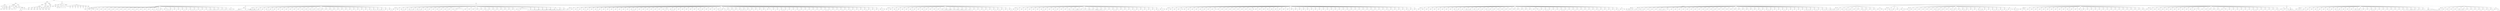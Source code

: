 graph Tree {
	"t0" [label = "TEI"];
	"t1" [label = "teiHeader"];
	"t2" [label = "fileDesc"];
	"t3" [label = "titleStmt"];
	"t4" [label = "title"];
	"t5" [label = "title"];
	"t6" [label = "title"];
	"t7" [label = "author"];
	"t8" [label = "idno"];
	"t9" [label = "idno"];
	"t10" [label = "persName"];
	"t11" [label = "forename"];
	"t12" [label = "nameLink"];
	"t13" [label = "surname"];
	"t14" [label = "persName"];
	"t15" [label = "forename"];
	"t16" [label = "surname"];
	"t17" [label = "publicationStmt"];
	"t18" [label = "publisher"];
	"t19" [label = "idno"];
	"t20" [label = "idno"];
	"t21" [label = "availability"];
	"t22" [label = "licence"];
	"t23" [label = "ab"];
	"t24" [label = "ref"];
	"t25" [label = "sourceDesc"];
	"t26" [label = "bibl"];
	"t27" [label = "name"];
	"t28" [label = "idno"];
	"t29" [label = "idno"];
	"t30" [label = "availability"];
	"t31" [label = "licence"];
	"t32" [label = "ab"];
	"t33" [label = "ref"];
	"t34" [label = "bibl"];
	"t35" [label = "date"];
	"t36" [label = "date"];
	"t37" [label = "idno"];
	"t38" [label = "profileDesc"];
	"t39" [label = "particDesc"];
	"t40" [label = "listPerson"];
	"t41" [label = "person"];
	"t42" [label = "persName"];
	"t43" [label = "person"];
	"t44" [label = "persName"];
	"t45" [label = "person"];
	"t46" [label = "persName"];
	"t47" [label = "person"];
	"t48" [label = "persName"];
	"t49" [label = "person"];
	"t50" [label = "persName"];
	"t51" [label = "person"];
	"t52" [label = "persName"];
	"t53" [label = "person"];
	"t54" [label = "persName"];
	"t55" [label = "person"];
	"t56" [label = "persName"];
	"t57" [label = "textClass"];
	"t58" [label = "keywords"];
	"t59" [label = "term"];
	"t60" [label = "term"];
	"t61" [label = "classCode"];
	"t62" [label = "revisionDesc"];
	"t63" [label = "listChange"];
	"t64" [label = "change"];
	"t65" [label = "text"];
	"t66" [label = "front"];
	"t67" [label = "docTitle"];
	"t68" [label = "titlePart"];
	"t69" [label = "titlePart"];
	"t70" [label = "titlePart"];
	"t71" [label = "docDate"];
	"t72" [label = "docAuthor"];
	"t73" [label = "div"];
	"t74" [label = "div"];
	"t75" [label = "head"];
	"t76" [label = "div"];
	"t77" [label = "head"];
	"t78" [label = "p"];
	"t79" [label = "p"];
	"t80" [label = "div"];
	"t81" [label = "p"];
	"t82" [label = "div"];
	"t83" [label = "p"];
	"t84" [label = "performance"];
	"t85" [label = "ab"];
	"t86" [label = "castList"];
	"t87" [label = "head"];
	"t88" [label = "castItem"];
	"t89" [label = "role"];
	"t90" [label = "castItem"];
	"t91" [label = "role"];
	"t92" [label = "castItem"];
	"t93" [label = "role"];
	"t94" [label = "castItem"];
	"t95" [label = "role"];
	"t96" [label = "castItem"];
	"t97" [label = "role"];
	"t98" [label = "castItem"];
	"t99" [label = "role"];
	"t100" [label = "castItem"];
	"t101" [label = "role"];
	"t102" [label = "castItem"];
	"t103" [label = "role"];
	"t104" [label = "body"];
	"t105" [label = "div"];
	"t106" [label = "head"];
	"t107" [label = "stage"];
	"t108" [label = "div"];
	"t109" [label = "head"];
	"t110" [label = "stage"];
	"t111" [label = "sp"];
	"t112" [label = "speaker"];
	"t113" [label = "p"];
	"t114" [label = "s"];
	"t115" [label = "sp"];
	"t116" [label = "speaker"];
	"t117" [label = "p"];
	"t118" [label = "s"];
	"t119" [label = "sp"];
	"t120" [label = "speaker"];
	"t121" [label = "p"];
	"t122" [label = "s"];
	"t123" [label = "sp"];
	"t124" [label = "speaker"];
	"t125" [label = "p"];
	"t126" [label = "s"];
	"t127" [label = "sp"];
	"t128" [label = "speaker"];
	"t129" [label = "p"];
	"t130" [label = "s"];
	"t131" [label = "sp"];
	"t132" [label = "speaker"];
	"t133" [label = "p"];
	"t134" [label = "s"];
	"t135" [label = "sp"];
	"t136" [label = "speaker"];
	"t137" [label = "p"];
	"t138" [label = "s"];
	"t139" [label = "s"];
	"t140" [label = "sp"];
	"t141" [label = "speaker"];
	"t142" [label = "p"];
	"t143" [label = "s"];
	"t144" [label = "sp"];
	"t145" [label = "speaker"];
	"t146" [label = "p"];
	"t147" [label = "s"];
	"t148" [label = "sp"];
	"t149" [label = "speaker"];
	"t150" [label = "p"];
	"t151" [label = "s"];
	"t152" [label = "sp"];
	"t153" [label = "speaker"];
	"t154" [label = "p"];
	"t155" [label = "s"];
	"t156" [label = "sp"];
	"t157" [label = "speaker"];
	"t158" [label = "p"];
	"t159" [label = "s"];
	"t160" [label = "sp"];
	"t161" [label = "speaker"];
	"t162" [label = "p"];
	"t163" [label = "s"];
	"t164" [label = "s"];
	"t165" [label = "sp"];
	"t166" [label = "speaker"];
	"t167" [label = "p"];
	"t168" [label = "s"];
	"t169" [label = "sp"];
	"t170" [label = "speaker"];
	"t171" [label = "p"];
	"t172" [label = "s"];
	"t173" [label = "sp"];
	"t174" [label = "speaker"];
	"t175" [label = "p"];
	"t176" [label = "s"];
	"t177" [label = "sp"];
	"t178" [label = "speaker"];
	"t179" [label = "p"];
	"t180" [label = "s"];
	"t181" [label = "sp"];
	"t182" [label = "speaker"];
	"t183" [label = "p"];
	"t184" [label = "s"];
	"t185" [label = "s"];
	"t186" [label = "sp"];
	"t187" [label = "speaker"];
	"t188" [label = "p"];
	"t189" [label = "s"];
	"t190" [label = "s"];
	"t191" [label = "s"];
	"t192" [label = "sp"];
	"t193" [label = "speaker"];
	"t194" [label = "p"];
	"t195" [label = "s"];
	"t196" [label = "sp"];
	"t197" [label = "speaker"];
	"t198" [label = "note"];
	"t199" [label = "p"];
	"t200" [label = "s"];
	"t201" [label = "s"];
	"t202" [label = "s"];
	"t203" [label = "s"];
	"t204" [label = "sp"];
	"t205" [label = "speaker"];
	"t206" [label = "p"];
	"t207" [label = "s"];
	"t208" [label = "sp"];
	"t209" [label = "speaker"];
	"t210" [label = "p"];
	"t211" [label = "s"];
	"t212" [label = "sp"];
	"t213" [label = "speaker"];
	"t214" [label = "p"];
	"t215" [label = "s"];
	"t216" [label = "sp"];
	"t217" [label = "speaker"];
	"t218" [label = "p"];
	"t219" [label = "s"];
	"t220" [label = "s"];
	"t221" [label = "sp"];
	"t222" [label = "speaker"];
	"t223" [label = "p"];
	"t224" [label = "s"];
	"t225" [label = "sp"];
	"t226" [label = "speaker"];
	"t227" [label = "p"];
	"t228" [label = "s"];
	"t229" [label = "s"];
	"t230" [label = "s"];
	"t231" [label = "sp"];
	"t232" [label = "speaker"];
	"t233" [label = "p"];
	"t234" [label = "s"];
	"t235" [label = "s"];
	"t236" [label = "sp"];
	"t237" [label = "speaker"];
	"t238" [label = "p"];
	"t239" [label = "s"];
	"t240" [label = "s"];
	"t241" [label = "sp"];
	"t242" [label = "speaker"];
	"t243" [label = "p"];
	"t244" [label = "s"];
	"t245" [label = "sp"];
	"t246" [label = "speaker"];
	"t247" [label = "p"];
	"t248" [label = "s"];
	"t249" [label = "sp"];
	"t250" [label = "speaker"];
	"t251" [label = "p"];
	"t252" [label = "s"];
	"t253" [label = "s"];
	"t254" [label = "sp"];
	"t255" [label = "speaker"];
	"t256" [label = "p"];
	"t257" [label = "s"];
	"t258" [label = "s"];
	"t259" [label = "s"];
	"t260" [label = "s"];
	"t261" [label = "s"];
	"t262" [label = "sp"];
	"t263" [label = "speaker"];
	"t264" [label = "p"];
	"t265" [label = "s"];
	"t266" [label = "s"];
	"t267" [label = "sp"];
	"t268" [label = "speaker"];
	"t269" [label = "p"];
	"t270" [label = "s"];
	"t271" [label = "s"];
	"t272" [label = "s"];
	"t273" [label = "sp"];
	"t274" [label = "speaker"];
	"t275" [label = "p"];
	"t276" [label = "s"];
	"t277" [label = "sp"];
	"t278" [label = "speaker"];
	"t279" [label = "p"];
	"t280" [label = "s"];
	"t281" [label = "s"];
	"t282" [label = "s"];
	"t283" [label = "s"];
	"t284" [label = "stage"];
	"t285" [label = "div"];
	"t286" [label = "head"];
	"t287" [label = "sp"];
	"t288" [label = "speaker"];
	"t289" [label = "p"];
	"t290" [label = "s"];
	"t291" [label = "s"];
	"t292" [label = "s"];
	"t293" [label = "s"];
	"t294" [label = "s"];
	"t295" [label = "s"];
	"t296" [label = "stage"];
	"t297" [label = "p"];
	"t298" [label = "s"];
	"t299" [label = "s"];
	"t300" [label = "s"];
	"t301" [label = "s"];
	"t302" [label = "s"];
	"t303" [label = "s"];
	"t304" [label = "s"];
	"t305" [label = "s"];
	"t306" [label = "s"];
	"t307" [label = "div"];
	"t308" [label = "head"];
	"t309" [label = "sp"];
	"t310" [label = "speaker"];
	"t311" [label = "p"];
	"t312" [label = "s"];
	"t313" [label = "sp"];
	"t314" [label = "speaker"];
	"t315" [label = "p"];
	"t316" [label = "s"];
	"t317" [label = "sp"];
	"t318" [label = "speaker"];
	"t319" [label = "p"];
	"t320" [label = "s"];
	"t321" [label = "sp"];
	"t322" [label = "speaker"];
	"t323" [label = "p"];
	"t324" [label = "s"];
	"t325" [label = "sp"];
	"t326" [label = "speaker"];
	"t327" [label = "p"];
	"t328" [label = "s"];
	"t329" [label = "s"];
	"t330" [label = "s"];
	"t331" [label = "sp"];
	"t332" [label = "speaker"];
	"t333" [label = "p"];
	"t334" [label = "s"];
	"t335" [label = "s"];
	"t336" [label = "sp"];
	"t337" [label = "speaker"];
	"t338" [label = "p"];
	"t339" [label = "s"];
	"t340" [label = "sp"];
	"t341" [label = "speaker"];
	"t342" [label = "p"];
	"t343" [label = "s"];
	"t344" [label = "sp"];
	"t345" [label = "speaker"];
	"t346" [label = "p"];
	"t347" [label = "s"];
	"t348" [label = "sp"];
	"t349" [label = "speaker"];
	"t350" [label = "p"];
	"t351" [label = "s"];
	"t352" [label = "sp"];
	"t353" [label = "speaker"];
	"t354" [label = "p"];
	"t355" [label = "s"];
	"t356" [label = "sp"];
	"t357" [label = "speaker"];
	"t358" [label = "p"];
	"t359" [label = "s"];
	"t360" [label = "sp"];
	"t361" [label = "speaker"];
	"t362" [label = "p"];
	"t363" [label = "s"];
	"t364" [label = "sp"];
	"t365" [label = "speaker"];
	"t366" [label = "p"];
	"t367" [label = "s"];
	"t368" [label = "s"];
	"t369" [label = "sp"];
	"t370" [label = "speaker"];
	"t371" [label = "p"];
	"t372" [label = "s"];
	"t373" [label = "s"];
	"t374" [label = "sp"];
	"t375" [label = "speaker"];
	"t376" [label = "p"];
	"t377" [label = "s"];
	"t378" [label = "s"];
	"t379" [label = "s"];
	"t380" [label = "sp"];
	"t381" [label = "speaker"];
	"t382" [label = "p"];
	"t383" [label = "s"];
	"t384" [label = "s"];
	"t385" [label = "sp"];
	"t386" [label = "speaker"];
	"t387" [label = "p"];
	"t388" [label = "s"];
	"t389" [label = "s"];
	"t390" [label = "s"];
	"t391" [label = "sp"];
	"t392" [label = "speaker"];
	"t393" [label = "p"];
	"t394" [label = "s"];
	"t395" [label = "sp"];
	"t396" [label = "speaker"];
	"t397" [label = "p"];
	"t398" [label = "s"];
	"t399" [label = "sp"];
	"t400" [label = "speaker"];
	"t401" [label = "p"];
	"t402" [label = "s"];
	"t403" [label = "s"];
	"t404" [label = "sp"];
	"t405" [label = "speaker"];
	"t406" [label = "p"];
	"t407" [label = "s"];
	"t408" [label = "sp"];
	"t409" [label = "speaker"];
	"t410" [label = "p"];
	"t411" [label = "s"];
	"t412" [label = "sp"];
	"t413" [label = "speaker"];
	"t414" [label = "p"];
	"t415" [label = "s"];
	"t416" [label = "sp"];
	"t417" [label = "speaker"];
	"t418" [label = "p"];
	"t419" [label = "s"];
	"t420" [label = "sp"];
	"t421" [label = "speaker"];
	"t422" [label = "p"];
	"t423" [label = "s"];
	"t424" [label = "sp"];
	"t425" [label = "speaker"];
	"t426" [label = "p"];
	"t427" [label = "s"];
	"t428" [label = "sp"];
	"t429" [label = "speaker"];
	"t430" [label = "p"];
	"t431" [label = "s"];
	"t432" [label = "sp"];
	"t433" [label = "speaker"];
	"t434" [label = "p"];
	"t435" [label = "s"];
	"t436" [label = "sp"];
	"t437" [label = "speaker"];
	"t438" [label = "p"];
	"t439" [label = "s"];
	"t440" [label = "sp"];
	"t441" [label = "speaker"];
	"t442" [label = "p"];
	"t443" [label = "s"];
	"t444" [label = "s"];
	"t445" [label = "sp"];
	"t446" [label = "speaker"];
	"t447" [label = "p"];
	"t448" [label = "s"];
	"t449" [label = "s"];
	"t450" [label = "s"];
	"t451" [label = "sp"];
	"t452" [label = "speaker"];
	"t453" [label = "p"];
	"t454" [label = "s"];
	"t455" [label = "s"];
	"t456" [label = "s"];
	"t457" [label = "s"];
	"t458" [label = "sp"];
	"t459" [label = "speaker"];
	"t460" [label = "p"];
	"t461" [label = "s"];
	"t462" [label = "sp"];
	"t463" [label = "speaker"];
	"t464" [label = "p"];
	"t465" [label = "s"];
	"t466" [label = "sp"];
	"t467" [label = "speaker"];
	"t468" [label = "p"];
	"t469" [label = "s"];
	"t470" [label = "s"];
	"t471" [label = "div"];
	"t472" [label = "head"];
	"t473" [label = "sp"];
	"t474" [label = "speaker"];
	"t475" [label = "p"];
	"t476" [label = "s"];
	"t477" [label = "sp"];
	"t478" [label = "speaker"];
	"t479" [label = "p"];
	"t480" [label = "s"];
	"t481" [label = "sp"];
	"t482" [label = "speaker"];
	"t483" [label = "p"];
	"t484" [label = "s"];
	"t485" [label = "s"];
	"t486" [label = "s"];
	"t487" [label = "sp"];
	"t488" [label = "speaker"];
	"t489" [label = "p"];
	"t490" [label = "s"];
	"t491" [label = "sp"];
	"t492" [label = "speaker"];
	"t493" [label = "p"];
	"t494" [label = "s"];
	"t495" [label = "s"];
	"t496" [label = "s"];
	"t497" [label = "s"];
	"t498" [label = "sp"];
	"t499" [label = "speaker"];
	"t500" [label = "p"];
	"t501" [label = "s"];
	"t502" [label = "sp"];
	"t503" [label = "speaker"];
	"t504" [label = "p"];
	"t505" [label = "s"];
	"t506" [label = "s"];
	"t507" [label = "s"];
	"t508" [label = "s"];
	"t509" [label = "sp"];
	"t510" [label = "speaker"];
	"t511" [label = "p"];
	"t512" [label = "s"];
	"t513" [label = "sp"];
	"t514" [label = "speaker"];
	"t515" [label = "p"];
	"t516" [label = "s"];
	"t517" [label = "s"];
	"t518" [label = "sp"];
	"t519" [label = "speaker"];
	"t520" [label = "p"];
	"t521" [label = "s"];
	"t522" [label = "sp"];
	"t523" [label = "speaker"];
	"t524" [label = "p"];
	"t525" [label = "s"];
	"t526" [label = "sp"];
	"t527" [label = "speaker"];
	"t528" [label = "p"];
	"t529" [label = "s"];
	"t530" [label = "s"];
	"t531" [label = "sp"];
	"t532" [label = "speaker"];
	"t533" [label = "p"];
	"t534" [label = "s"];
	"t535" [label = "sp"];
	"t536" [label = "speaker"];
	"t537" [label = "p"];
	"t538" [label = "s"];
	"t539" [label = "s"];
	"t540" [label = "sp"];
	"t541" [label = "speaker"];
	"t542" [label = "p"];
	"t543" [label = "s"];
	"t544" [label = "sp"];
	"t545" [label = "speaker"];
	"t546" [label = "p"];
	"t547" [label = "s"];
	"t548" [label = "s"];
	"t549" [label = "stage"];
	"t550" [label = "l"];
	"t551" [label = "l"];
	"t552" [label = "l"];
	"t553" [label = "p"];
	"t554" [label = "s"];
	"t555" [label = "sp"];
	"t556" [label = "speaker"];
	"t557" [label = "p"];
	"t558" [label = "s"];
	"t559" [label = "sp"];
	"t560" [label = "speaker"];
	"t561" [label = "p"];
	"t562" [label = "s"];
	"t563" [label = "sp"];
	"t564" [label = "speaker"];
	"t565" [label = "p"];
	"t566" [label = "s"];
	"t567" [label = "sp"];
	"t568" [label = "speaker"];
	"t569" [label = "p"];
	"t570" [label = "s"];
	"t571" [label = "sp"];
	"t572" [label = "speaker"];
	"t573" [label = "p"];
	"t574" [label = "s"];
	"t575" [label = "sp"];
	"t576" [label = "speaker"];
	"t577" [label = "p"];
	"t578" [label = "s"];
	"t579" [label = "s"];
	"t580" [label = "s"];
	"t581" [label = "sp"];
	"t582" [label = "speaker"];
	"t583" [label = "p"];
	"t584" [label = "s"];
	"t585" [label = "sp"];
	"t586" [label = "speaker"];
	"t587" [label = "p"];
	"t588" [label = "s"];
	"t589" [label = "s"];
	"t590" [label = "sp"];
	"t591" [label = "speaker"];
	"t592" [label = "p"];
	"t593" [label = "s"];
	"t594" [label = "sp"];
	"t595" [label = "speaker"];
	"t596" [label = "p"];
	"t597" [label = "s"];
	"t598" [label = "sp"];
	"t599" [label = "speaker"];
	"t600" [label = "p"];
	"t601" [label = "s"];
	"t602" [label = "sp"];
	"t603" [label = "speaker"];
	"t604" [label = "p"];
	"t605" [label = "s"];
	"t606" [label = "sp"];
	"t607" [label = "speaker"];
	"t608" [label = "p"];
	"t609" [label = "s"];
	"t610" [label = "sp"];
	"t611" [label = "speaker"];
	"t612" [label = "p"];
	"t613" [label = "s"];
	"t614" [label = "s"];
	"t615" [label = "stage"];
	"t616" [label = "l"];
	"t617" [label = "l"];
	"t618" [label = "l"];
	"t619" [label = "l"];
	"t620" [label = "p"];
	"t621" [label = "s"];
	"t622" [label = "sp"];
	"t623" [label = "speaker"];
	"t624" [label = "p"];
	"t625" [label = "s"];
	"t626" [label = "sp"];
	"t627" [label = "speaker"];
	"t628" [label = "p"];
	"t629" [label = "s"];
	"t630" [label = "sp"];
	"t631" [label = "speaker"];
	"t632" [label = "p"];
	"t633" [label = "s"];
	"t634" [label = "s"];
	"t635" [label = "s"];
	"t636" [label = "s"];
	"t637" [label = "sp"];
	"t638" [label = "speaker"];
	"t639" [label = "p"];
	"t640" [label = "s"];
	"t641" [label = "sp"];
	"t642" [label = "speaker"];
	"t643" [label = "p"];
	"t644" [label = "s"];
	"t645" [label = "s"];
	"t646" [label = "s"];
	"t647" [label = "s"];
	"t648" [label = "s"];
	"t649" [label = "s"];
	"t650" [label = "s"];
	"t651" [label = "s"];
	"t652" [label = "s"];
	"t653" [label = "s"];
	"t654" [label = "s"];
	"t655" [label = "s"];
	"t656" [label = "sp"];
	"t657" [label = "speaker"];
	"t658" [label = "p"];
	"t659" [label = "s"];
	"t660" [label = "sp"];
	"t661" [label = "speaker"];
	"t662" [label = "p"];
	"t663" [label = "s"];
	"t664" [label = "s"];
	"t665" [label = "s"];
	"t666" [label = "l"];
	"t667" [label = "sp"];
	"t668" [label = "speaker"];
	"t669" [label = "p"];
	"t670" [label = "s"];
	"t671" [label = "sp"];
	"t672" [label = "speaker"];
	"t673" [label = "p"];
	"t674" [label = "s"];
	"t675" [label = "s"];
	"t676" [label = "div"];
	"t677" [label = "head"];
	"t678" [label = "sp"];
	"t679" [label = "speaker"];
	"t680" [label = "p"];
	"t681" [label = "s"];
	"t682" [label = "sp"];
	"t683" [label = "speaker"];
	"t684" [label = "p"];
	"t685" [label = "s"];
	"t686" [label = "sp"];
	"t687" [label = "speaker"];
	"t688" [label = "p"];
	"t689" [label = "s"];
	"t690" [label = "s"];
	"t691" [label = "sp"];
	"t692" [label = "speaker"];
	"t693" [label = "p"];
	"t694" [label = "s"];
	"t695" [label = "sp"];
	"t696" [label = "speaker"];
	"t697" [label = "p"];
	"t698" [label = "s"];
	"t699" [label = "s"];
	"t700" [label = "sp"];
	"t701" [label = "speaker"];
	"t702" [label = "p"];
	"t703" [label = "s"];
	"t704" [label = "sp"];
	"t705" [label = "speaker"];
	"t706" [label = "p"];
	"t707" [label = "s"];
	"t708" [label = "sp"];
	"t709" [label = "speaker"];
	"t710" [label = "p"];
	"t711" [label = "s"];
	"t712" [label = "s"];
	"t713" [label = "sp"];
	"t714" [label = "speaker"];
	"t715" [label = "p"];
	"t716" [label = "s"];
	"t717" [label = "sp"];
	"t718" [label = "speaker"];
	"t719" [label = "p"];
	"t720" [label = "s"];
	"t721" [label = "sp"];
	"t722" [label = "speaker"];
	"t723" [label = "p"];
	"t724" [label = "s"];
	"t725" [label = "sp"];
	"t726" [label = "speaker"];
	"t727" [label = "p"];
	"t728" [label = "s"];
	"t729" [label = "sp"];
	"t730" [label = "speaker"];
	"t731" [label = "p"];
	"t732" [label = "s"];
	"t733" [label = "sp"];
	"t734" [label = "speaker"];
	"t735" [label = "p"];
	"t736" [label = "s"];
	"t737" [label = "sp"];
	"t738" [label = "speaker"];
	"t739" [label = "p"];
	"t740" [label = "s"];
	"t741" [label = "sp"];
	"t742" [label = "speaker"];
	"t743" [label = "p"];
	"t744" [label = "s"];
	"t745" [label = "sp"];
	"t746" [label = "speaker"];
	"t747" [label = "p"];
	"t748" [label = "s"];
	"t749" [label = "s"];
	"t750" [label = "s"];
	"t751" [label = "sp"];
	"t752" [label = "speaker"];
	"t753" [label = "p"];
	"t754" [label = "s"];
	"t755" [label = "sp"];
	"t756" [label = "speaker"];
	"t757" [label = "p"];
	"t758" [label = "s"];
	"t759" [label = "sp"];
	"t760" [label = "speaker"];
	"t761" [label = "p"];
	"t762" [label = "s"];
	"t763" [label = "sp"];
	"t764" [label = "speaker"];
	"t765" [label = "p"];
	"t766" [label = "s"];
	"t767" [label = "sp"];
	"t768" [label = "speaker"];
	"t769" [label = "p"];
	"t770" [label = "s"];
	"t771" [label = "sp"];
	"t772" [label = "speaker"];
	"t773" [label = "p"];
	"t774" [label = "s"];
	"t775" [label = "sp"];
	"t776" [label = "speaker"];
	"t777" [label = "p"];
	"t778" [label = "s"];
	"t779" [label = "sp"];
	"t780" [label = "speaker"];
	"t781" [label = "p"];
	"t782" [label = "s"];
	"t783" [label = "s"];
	"t784" [label = "stage"];
	"t785" [label = "p"];
	"t786" [label = "s"];
	"t787" [label = "sp"];
	"t788" [label = "speaker"];
	"t789" [label = "p"];
	"t790" [label = "s"];
	"t791" [label = "s"];
	"t792" [label = "s"];
	"t793" [label = "sp"];
	"t794" [label = "speaker"];
	"t795" [label = "p"];
	"t796" [label = "s"];
	"t797" [label = "sp"];
	"t798" [label = "speaker"];
	"t799" [label = "p"];
	"t800" [label = "s"];
	"t801" [label = "sp"];
	"t802" [label = "speaker"];
	"t803" [label = "p"];
	"t804" [label = "s"];
	"t805" [label = "sp"];
	"t806" [label = "speaker"];
	"t807" [label = "p"];
	"t808" [label = "s"];
	"t809" [label = "sp"];
	"t810" [label = "speaker"];
	"t811" [label = "p"];
	"t812" [label = "s"];
	"t813" [label = "sp"];
	"t814" [label = "speaker"];
	"t815" [label = "p"];
	"t816" [label = "s"];
	"t817" [label = "sp"];
	"t818" [label = "speaker"];
	"t819" [label = "p"];
	"t820" [label = "s"];
	"t821" [label = "s"];
	"t822" [label = "sp"];
	"t823" [label = "speaker"];
	"t824" [label = "p"];
	"t825" [label = "s"];
	"t826" [label = "sp"];
	"t827" [label = "speaker"];
	"t828" [label = "p"];
	"t829" [label = "s"];
	"t830" [label = "sp"];
	"t831" [label = "speaker"];
	"t832" [label = "p"];
	"t833" [label = "s"];
	"t834" [label = "sp"];
	"t835" [label = "speaker"];
	"t836" [label = "p"];
	"t837" [label = "s"];
	"t838" [label = "sp"];
	"t839" [label = "speaker"];
	"t840" [label = "p"];
	"t841" [label = "s"];
	"t842" [label = "s"];
	"t843" [label = "s"];
	"t844" [label = "sp"];
	"t845" [label = "speaker"];
	"t846" [label = "note"];
	"t847" [label = "p"];
	"t848" [label = "s"];
	"t849" [label = "s"];
	"t850" [label = "sp"];
	"t851" [label = "speaker"];
	"t852" [label = "p"];
	"t853" [label = "s"];
	"t854" [label = "s"];
	"t855" [label = "sp"];
	"t856" [label = "speaker"];
	"t857" [label = "p"];
	"t858" [label = "s"];
	"t859" [label = "s"];
	"t860" [label = "sp"];
	"t861" [label = "speaker"];
	"t862" [label = "p"];
	"t863" [label = "s"];
	"t864" [label = "sp"];
	"t865" [label = "speaker"];
	"t866" [label = "p"];
	"t867" [label = "s"];
	"t868" [label = "s"];
	"t869" [label = "s"];
	"t870" [label = "sp"];
	"t871" [label = "speaker"];
	"t872" [label = "p"];
	"t873" [label = "s"];
	"t874" [label = "s"];
	"t875" [label = "sp"];
	"t876" [label = "speaker"];
	"t877" [label = "p"];
	"t878" [label = "s"];
	"t879" [label = "s"];
	"t880" [label = "sp"];
	"t881" [label = "speaker"];
	"t882" [label = "p"];
	"t883" [label = "s"];
	"t884" [label = "sp"];
	"t885" [label = "speaker"];
	"t886" [label = "p"];
	"t887" [label = "s"];
	"t888" [label = "sp"];
	"t889" [label = "speaker"];
	"t890" [label = "p"];
	"t891" [label = "s"];
	"t892" [label = "sp"];
	"t893" [label = "speaker"];
	"t894" [label = "p"];
	"t895" [label = "s"];
	"t896" [label = "sp"];
	"t897" [label = "speaker"];
	"t898" [label = "note"];
	"t899" [label = "p"];
	"t900" [label = "s"];
	"t901" [label = "sp"];
	"t902" [label = "speaker"];
	"t903" [label = "p"];
	"t904" [label = "s"];
	"t905" [label = "sp"];
	"t906" [label = "speaker"];
	"t907" [label = "p"];
	"t908" [label = "s"];
	"t909" [label = "sp"];
	"t910" [label = "speaker"];
	"t911" [label = "p"];
	"t912" [label = "s"];
	"t913" [label = "s"];
	"t914" [label = "s"];
	"t915" [label = "sp"];
	"t916" [label = "speaker"];
	"t917" [label = "p"];
	"t918" [label = "s"];
	"t919" [label = "sp"];
	"t920" [label = "speaker"];
	"t921" [label = "p"];
	"t922" [label = "s"];
	"t923" [label = "sp"];
	"t924" [label = "speaker"];
	"t925" [label = "p"];
	"t926" [label = "s"];
	"t927" [label = "sp"];
	"t928" [label = "speaker"];
	"t929" [label = "p"];
	"t930" [label = "s"];
	"t931" [label = "s"];
	"t932" [label = "sp"];
	"t933" [label = "speaker"];
	"t934" [label = "p"];
	"t935" [label = "s"];
	"t936" [label = "sp"];
	"t937" [label = "speaker"];
	"t938" [label = "p"];
	"t939" [label = "s"];
	"t940" [label = "sp"];
	"t941" [label = "speaker"];
	"t942" [label = "p"];
	"t943" [label = "s"];
	"t944" [label = "sp"];
	"t945" [label = "speaker"];
	"t946" [label = "p"];
	"t947" [label = "s"];
	"t948" [label = "sp"];
	"t949" [label = "speaker"];
	"t950" [label = "p"];
	"t951" [label = "s"];
	"t952" [label = "sp"];
	"t953" [label = "speaker"];
	"t954" [label = "p"];
	"t955" [label = "s"];
	"t956" [label = "sp"];
	"t957" [label = "speaker"];
	"t958" [label = "p"];
	"t959" [label = "s"];
	"t960" [label = "s"];
	"t961" [label = "s"];
	"t962" [label = "sp"];
	"t963" [label = "speaker"];
	"t964" [label = "p"];
	"t965" [label = "s"];
	"t966" [label = "sp"];
	"t967" [label = "speaker"];
	"t968" [label = "p"];
	"t969" [label = "s"];
	"t970" [label = "sp"];
	"t971" [label = "speaker"];
	"t972" [label = "p"];
	"t973" [label = "s"];
	"t974" [label = "sp"];
	"t975" [label = "speaker"];
	"t976" [label = "p"];
	"t977" [label = "s"];
	"t978" [label = "s"];
	"t979" [label = "sp"];
	"t980" [label = "speaker"];
	"t981" [label = "p"];
	"t982" [label = "s"];
	"t983" [label = "sp"];
	"t984" [label = "speaker"];
	"t985" [label = "p"];
	"t986" [label = "s"];
	"t987" [label = "s"];
	"t988" [label = "sp"];
	"t989" [label = "speaker"];
	"t990" [label = "p"];
	"t991" [label = "s"];
	"t992" [label = "sp"];
	"t993" [label = "speaker"];
	"t994" [label = "p"];
	"t995" [label = "s"];
	"t996" [label = "sp"];
	"t997" [label = "speaker"];
	"t998" [label = "p"];
	"t999" [label = "s"];
	"t1000" [label = "sp"];
	"t1001" [label = "speaker"];
	"t1002" [label = "p"];
	"t1003" [label = "s"];
	"t1004" [label = "s"];
	"t1005" [label = "sp"];
	"t1006" [label = "speaker"];
	"t1007" [label = "p"];
	"t1008" [label = "s"];
	"t1009" [label = "sp"];
	"t1010" [label = "speaker"];
	"t1011" [label = "p"];
	"t1012" [label = "s"];
	"t1013" [label = "sp"];
	"t1014" [label = "speaker"];
	"t1015" [label = "p"];
	"t1016" [label = "s"];
	"t1017" [label = "sp"];
	"t1018" [label = "speaker"];
	"t1019" [label = "p"];
	"t1020" [label = "s"];
	"t1021" [label = "s"];
	"t1022" [label = "stage"];
	"t1023" [label = "div"];
	"t1024" [label = "head"];
	"t1025" [label = "sp"];
	"t1026" [label = "speaker"];
	"t1027" [label = "p"];
	"t1028" [label = "s"];
	"t1029" [label = "sp"];
	"t1030" [label = "speaker"];
	"t1031" [label = "p"];
	"t1032" [label = "s"];
	"t1033" [label = "sp"];
	"t1034" [label = "speaker"];
	"t1035" [label = "p"];
	"t1036" [label = "s"];
	"t1037" [label = "s"];
	"t1038" [label = "sp"];
	"t1039" [label = "speaker"];
	"t1040" [label = "p"];
	"t1041" [label = "s"];
	"t1042" [label = "sp"];
	"t1043" [label = "speaker"];
	"t1044" [label = "p"];
	"t1045" [label = "s"];
	"t1046" [label = "sp"];
	"t1047" [label = "speaker"];
	"t1048" [label = "p"];
	"t1049" [label = "s"];
	"t1050" [label = "sp"];
	"t1051" [label = "speaker"];
	"t1052" [label = "p"];
	"t1053" [label = "s"];
	"t1054" [label = "s"];
	"t1055" [label = "sp"];
	"t1056" [label = "speaker"];
	"t1057" [label = "p"];
	"t1058" [label = "s"];
	"t1059" [label = "sp"];
	"t1060" [label = "speaker"];
	"t1061" [label = "p"];
	"t1062" [label = "s"];
	"t1063" [label = "sp"];
	"t1064" [label = "speaker"];
	"t1065" [label = "p"];
	"t1066" [label = "s"];
	"t1067" [label = "s"];
	"t1068" [label = "sp"];
	"t1069" [label = "speaker"];
	"t1070" [label = "p"];
	"t1071" [label = "s"];
	"t1072" [label = "sp"];
	"t1073" [label = "speaker"];
	"t1074" [label = "p"];
	"t1075" [label = "s"];
	"t1076" [label = "sp"];
	"t1077" [label = "speaker"];
	"t1078" [label = "p"];
	"t1079" [label = "s"];
	"t1080" [label = "s"];
	"t1081" [label = "sp"];
	"t1082" [label = "speaker"];
	"t1083" [label = "p"];
	"t1084" [label = "s"];
	"t1085" [label = "sp"];
	"t1086" [label = "speaker"];
	"t1087" [label = "p"];
	"t1088" [label = "s"];
	"t1089" [label = "sp"];
	"t1090" [label = "speaker"];
	"t1091" [label = "p"];
	"t1092" [label = "s"];
	"t1093" [label = "s"];
	"t1094" [label = "sp"];
	"t1095" [label = "speaker"];
	"t1096" [label = "p"];
	"t1097" [label = "s"];
	"t1098" [label = "s"];
	"t1099" [label = "s"];
	"t1100" [label = "s"];
	"t1101" [label = "sp"];
	"t1102" [label = "speaker"];
	"t1103" [label = "p"];
	"t1104" [label = "s"];
	"t1105" [label = "s"];
	"t1106" [label = "s"];
	"t1107" [label = "s"];
	"t1108" [label = "s"];
	"t1109" [label = "s"];
	"t1110" [label = "s"];
	"t1111" [label = "sp"];
	"t1112" [label = "speaker"];
	"t1113" [label = "p"];
	"t1114" [label = "s"];
	"t1115" [label = "s"];
	"t1116" [label = "s"];
	"t1117" [label = "sp"];
	"t1118" [label = "speaker"];
	"t1119" [label = "p"];
	"t1120" [label = "s"];
	"t1121" [label = "sp"];
	"t1122" [label = "speaker"];
	"t1123" [label = "p"];
	"t1124" [label = "s"];
	"t1125" [label = "s"];
	"t1126" [label = "sp"];
	"t1127" [label = "speaker"];
	"t1128" [label = "p"];
	"t1129" [label = "s"];
	"t1130" [label = "sp"];
	"t1131" [label = "speaker"];
	"t1132" [label = "p"];
	"t1133" [label = "s"];
	"t1134" [label = "sp"];
	"t1135" [label = "speaker"];
	"t1136" [label = "p"];
	"t1137" [label = "s"];
	"t1138" [label = "sp"];
	"t1139" [label = "speaker"];
	"t1140" [label = "p"];
	"t1141" [label = "s"];
	"t1142" [label = "s"];
	"t1143" [label = "sp"];
	"t1144" [label = "speaker"];
	"t1145" [label = "p"];
	"t1146" [label = "s"];
	"t1147" [label = "sp"];
	"t1148" [label = "speaker"];
	"t1149" [label = "p"];
	"t1150" [label = "s"];
	"t1151" [label = "sp"];
	"t1152" [label = "speaker"];
	"t1153" [label = "p"];
	"t1154" [label = "s"];
	"t1155" [label = "s"];
	"t1156" [label = "sp"];
	"t1157" [label = "speaker"];
	"t1158" [label = "p"];
	"t1159" [label = "s"];
	"t1160" [label = "s"];
	"t1161" [label = "sp"];
	"t1162" [label = "speaker"];
	"t1163" [label = "p"];
	"t1164" [label = "s"];
	"t1165" [label = "sp"];
	"t1166" [label = "speaker"];
	"t1167" [label = "p"];
	"t1168" [label = "s"];
	"t1169" [label = "sp"];
	"t1170" [label = "speaker"];
	"t1171" [label = "p"];
	"t1172" [label = "s"];
	"t1173" [label = "s"];
	"t1174" [label = "div"];
	"t1175" [label = "head"];
	"t1176" [label = "sp"];
	"t1177" [label = "speaker"];
	"t1178" [label = "p"];
	"t1179" [label = "s"];
	"t1180" [label = "s"];
	"t1181" [label = "sp"];
	"t1182" [label = "speaker"];
	"t1183" [label = "p"];
	"t1184" [label = "s"];
	"t1185" [label = "sp"];
	"t1186" [label = "speaker"];
	"t1187" [label = "p"];
	"t1188" [label = "s"];
	"t1189" [label = "sp"];
	"t1190" [label = "speaker"];
	"t1191" [label = "p"];
	"t1192" [label = "s"];
	"t1193" [label = "sp"];
	"t1194" [label = "speaker"];
	"t1195" [label = "p"];
	"t1196" [label = "s"];
	"t1197" [label = "sp"];
	"t1198" [label = "speaker"];
	"t1199" [label = "p"];
	"t1200" [label = "s"];
	"t1201" [label = "sp"];
	"t1202" [label = "speaker"];
	"t1203" [label = "p"];
	"t1204" [label = "s"];
	"t1205" [label = "sp"];
	"t1206" [label = "speaker"];
	"t1207" [label = "p"];
	"t1208" [label = "s"];
	"t1209" [label = "s"];
	"t1210" [label = "sp"];
	"t1211" [label = "speaker"];
	"t1212" [label = "p"];
	"t1213" [label = "s"];
	"t1214" [label = "sp"];
	"t1215" [label = "speaker"];
	"t1216" [label = "p"];
	"t1217" [label = "s"];
	"t1218" [label = "sp"];
	"t1219" [label = "speaker"];
	"t1220" [label = "p"];
	"t1221" [label = "s"];
	"t1222" [label = "s"];
	"t1223" [label = "sp"];
	"t1224" [label = "speaker"];
	"t1225" [label = "p"];
	"t1226" [label = "s"];
	"t1227" [label = "sp"];
	"t1228" [label = "speaker"];
	"t1229" [label = "p"];
	"t1230" [label = "s"];
	"t1231" [label = "sp"];
	"t1232" [label = "speaker"];
	"t1233" [label = "p"];
	"t1234" [label = "s"];
	"t1235" [label = "sp"];
	"t1236" [label = "speaker"];
	"t1237" [label = "p"];
	"t1238" [label = "s"];
	"t1239" [label = "s"];
	"t1240" [label = "sp"];
	"t1241" [label = "speaker"];
	"t1242" [label = "p"];
	"t1243" [label = "s"];
	"t1244" [label = "sp"];
	"t1245" [label = "speaker"];
	"t1246" [label = "p"];
	"t1247" [label = "s"];
	"t1248" [label = "s"];
	"t1249" [label = "s"];
	"t1250" [label = "s"];
	"t1251" [label = "s"];
	"t1252" [label = "s"];
	"t1253" [label = "sp"];
	"t1254" [label = "speaker"];
	"t1255" [label = "p"];
	"t1256" [label = "s"];
	"t1257" [label = "s"];
	"t1258" [label = "sp"];
	"t1259" [label = "speaker"];
	"t1260" [label = "p"];
	"t1261" [label = "s"];
	"t1262" [label = "sp"];
	"t1263" [label = "speaker"];
	"t1264" [label = "p"];
	"t1265" [label = "s"];
	"t1266" [label = "s"];
	"t1267" [label = "s"];
	"t1268" [label = "s"];
	"t1269" [label = "s"];
	"t1270" [label = "sp"];
	"t1271" [label = "speaker"];
	"t1272" [label = "p"];
	"t1273" [label = "s"];
	"t1274" [label = "s"];
	"t1275" [label = "s"];
	"t1276" [label = "s"];
	"t1277" [label = "s"];
	"t1278" [label = "sp"];
	"t1279" [label = "speaker"];
	"t1280" [label = "p"];
	"t1281" [label = "s"];
	"t1282" [label = "sp"];
	"t1283" [label = "speaker"];
	"t1284" [label = "p"];
	"t1285" [label = "s"];
	"t1286" [label = "sp"];
	"t1287" [label = "speaker"];
	"t1288" [label = "p"];
	"t1289" [label = "s"];
	"t1290" [label = "sp"];
	"t1291" [label = "speaker"];
	"t1292" [label = "p"];
	"t1293" [label = "s"];
	"t1294" [label = "sp"];
	"t1295" [label = "speaker"];
	"t1296" [label = "p"];
	"t1297" [label = "s"];
	"t1298" [label = "s"];
	"t1299" [label = "s"];
	"t1300" [label = "sp"];
	"t1301" [label = "speaker"];
	"t1302" [label = "p"];
	"t1303" [label = "s"];
	"t1304" [label = "sp"];
	"t1305" [label = "speaker"];
	"t1306" [label = "p"];
	"t1307" [label = "s"];
	"t1308" [label = "sp"];
	"t1309" [label = "speaker"];
	"t1310" [label = "p"];
	"t1311" [label = "s"];
	"t1312" [label = "sp"];
	"t1313" [label = "speaker"];
	"t1314" [label = "p"];
	"t1315" [label = "s"];
	"t1316" [label = "sp"];
	"t1317" [label = "speaker"];
	"t1318" [label = "p"];
	"t1319" [label = "s"];
	"t1320" [label = "s"];
	"t1321" [label = "sp"];
	"t1322" [label = "speaker"];
	"t1323" [label = "p"];
	"t1324" [label = "s"];
	"t1325" [label = "sp"];
	"t1326" [label = "speaker"];
	"t1327" [label = "p"];
	"t1328" [label = "s"];
	"t1329" [label = "sp"];
	"t1330" [label = "speaker"];
	"t1331" [label = "p"];
	"t1332" [label = "s"];
	"t1333" [label = "sp"];
	"t1334" [label = "speaker"];
	"t1335" [label = "p"];
	"t1336" [label = "s"];
	"t1337" [label = "sp"];
	"t1338" [label = "speaker"];
	"t1339" [label = "p"];
	"t1340" [label = "s"];
	"t1341" [label = "sp"];
	"t1342" [label = "speaker"];
	"t1343" [label = "p"];
	"t1344" [label = "s"];
	"t1345" [label = "s"];
	"t1346" [label = "sp"];
	"t1347" [label = "speaker"];
	"t1348" [label = "p"];
	"t1349" [label = "s"];
	"t1350" [label = "s"];
	"t1351" [label = "stage"];
	"t1352" [label = "div"];
	"t1353" [label = "head"];
	"t1354" [label = "sp"];
	"t1355" [label = "speaker"];
	"t1356" [label = "p"];
	"t1357" [label = "s"];
	"t1358" [label = "sp"];
	"t1359" [label = "speaker"];
	"t1360" [label = "p"];
	"t1361" [label = "s"];
	"t1362" [label = "sp"];
	"t1363" [label = "speaker"];
	"t1364" [label = "p"];
	"t1365" [label = "s"];
	"t1366" [label = "sp"];
	"t1367" [label = "speaker"];
	"t1368" [label = "p"];
	"t1369" [label = "s"];
	"t1370" [label = "stage"];
	"t1371" [label = "sp"];
	"t1372" [label = "speaker"];
	"t1373" [label = "p"];
	"t1374" [label = "s"];
	"t1375" [label = "sp"];
	"t1376" [label = "speaker"];
	"t1377" [label = "p"];
	"t1378" [label = "s"];
	"t1379" [label = "sp"];
	"t1380" [label = "speaker"];
	"t1381" [label = "p"];
	"t1382" [label = "s"];
	"t1383" [label = "sp"];
	"t1384" [label = "speaker"];
	"t1385" [label = "p"];
	"t1386" [label = "s"];
	"t1387" [label = "sp"];
	"t1388" [label = "speaker"];
	"t1389" [label = "p"];
	"t1390" [label = "s"];
	"t1391" [label = "s"];
	"t1392" [label = "sp"];
	"t1393" [label = "speaker"];
	"t1394" [label = "p"];
	"t1395" [label = "s"];
	"t1396" [label = "sp"];
	"t1397" [label = "speaker"];
	"t1398" [label = "p"];
	"t1399" [label = "s"];
	"t1400" [label = "sp"];
	"t1401" [label = "speaker"];
	"t1402" [label = "p"];
	"t1403" [label = "s"];
	"t1404" [label = "stage"];
	"t1405" [label = "sp"];
	"t1406" [label = "speaker"];
	"t1407" [label = "p"];
	"t1408" [label = "s"];
	"t1409" [label = "sp"];
	"t1410" [label = "speaker"];
	"t1411" [label = "p"];
	"t1412" [label = "s"];
	"t1413" [label = "sp"];
	"t1414" [label = "speaker"];
	"t1415" [label = "p"];
	"t1416" [label = "s"];
	"t1417" [label = "sp"];
	"t1418" [label = "speaker"];
	"t1419" [label = "p"];
	"t1420" [label = "s"];
	"t1421" [label = "sp"];
	"t1422" [label = "speaker"];
	"t1423" [label = "p"];
	"t1424" [label = "s"];
	"t1425" [label = "sp"];
	"t1426" [label = "speaker"];
	"t1427" [label = "p"];
	"t1428" [label = "s"];
	"t1429" [label = "sp"];
	"t1430" [label = "speaker"];
	"t1431" [label = "p"];
	"t1432" [label = "s"];
	"t1433" [label = "sp"];
	"t1434" [label = "speaker"];
	"t1435" [label = "p"];
	"t1436" [label = "s"];
	"t1437" [label = "sp"];
	"t1438" [label = "speaker"];
	"t1439" [label = "p"];
	"t1440" [label = "s"];
	"t1441" [label = "s"];
	"t1442" [label = "stage"];
	"t1443" [label = "sp"];
	"t1444" [label = "speaker"];
	"t1445" [label = "p"];
	"t1446" [label = "s"];
	"t1447" [label = "sp"];
	"t1448" [label = "speaker"];
	"t1449" [label = "p"];
	"t1450" [label = "s"];
	"t1451" [label = "sp"];
	"t1452" [label = "speaker"];
	"t1453" [label = "p"];
	"t1454" [label = "s"];
	"t1455" [label = "sp"];
	"t1456" [label = "speaker"];
	"t1457" [label = "p"];
	"t1458" [label = "s"];
	"t1459" [label = "s"];
	"t1460" [label = "sp"];
	"t1461" [label = "speaker"];
	"t1462" [label = "p"];
	"t1463" [label = "s"];
	"t1464" [label = "s"];
	"t1465" [label = "sp"];
	"t1466" [label = "speaker"];
	"t1467" [label = "p"];
	"t1468" [label = "s"];
	"t1469" [label = "s"];
	"t1470" [label = "sp"];
	"t1471" [label = "speaker"];
	"t1472" [label = "p"];
	"t1473" [label = "s"];
	"t1474" [label = "sp"];
	"t1475" [label = "speaker"];
	"t1476" [label = "p"];
	"t1477" [label = "s"];
	"t1478" [label = "sp"];
	"t1479" [label = "speaker"];
	"t1480" [label = "p"];
	"t1481" [label = "s"];
	"t1482" [label = "sp"];
	"t1483" [label = "speaker"];
	"t1484" [label = "p"];
	"t1485" [label = "s"];
	"t1486" [label = "sp"];
	"t1487" [label = "speaker"];
	"t1488" [label = "p"];
	"t1489" [label = "s"];
	"t1490" [label = "sp"];
	"t1491" [label = "speaker"];
	"t1492" [label = "p"];
	"t1493" [label = "s"];
	"t1494" [label = "sp"];
	"t1495" [label = "speaker"];
	"t1496" [label = "p"];
	"t1497" [label = "s"];
	"t1498" [label = "sp"];
	"t1499" [label = "speaker"];
	"t1500" [label = "p"];
	"t1501" [label = "s"];
	"t1502" [label = "sp"];
	"t1503" [label = "speaker"];
	"t1504" [label = "p"];
	"t1505" [label = "s"];
	"t1506" [label = "sp"];
	"t1507" [label = "speaker"];
	"t1508" [label = "p"];
	"t1509" [label = "s"];
	"t1510" [label = "sp"];
	"t1511" [label = "speaker"];
	"t1512" [label = "p"];
	"t1513" [label = "s"];
	"t1514" [label = "sp"];
	"t1515" [label = "speaker"];
	"t1516" [label = "p"];
	"t1517" [label = "s"];
	"t1518" [label = "sp"];
	"t1519" [label = "speaker"];
	"t1520" [label = "p"];
	"t1521" [label = "s"];
	"t1522" [label = "sp"];
	"t1523" [label = "speaker"];
	"t1524" [label = "p"];
	"t1525" [label = "s"];
	"t1526" [label = "sp"];
	"t1527" [label = "speaker"];
	"t1528" [label = "p"];
	"t1529" [label = "s"];
	"t1530" [label = "sp"];
	"t1531" [label = "speaker"];
	"t1532" [label = "p"];
	"t1533" [label = "s"];
	"t1534" [label = "sp"];
	"t1535" [label = "speaker"];
	"t1536" [label = "p"];
	"t1537" [label = "s"];
	"t1538" [label = "sp"];
	"t1539" [label = "speaker"];
	"t1540" [label = "p"];
	"t1541" [label = "s"];
	"t1542" [label = "s"];
	"t1543" [label = "sp"];
	"t1544" [label = "speaker"];
	"t1545" [label = "p"];
	"t1546" [label = "s"];
	"t1547" [label = "sp"];
	"t1548" [label = "speaker"];
	"t1549" [label = "p"];
	"t1550" [label = "s"];
	"t1551" [label = "sp"];
	"t1552" [label = "speaker"];
	"t1553" [label = "p"];
	"t1554" [label = "s"];
	"t1555" [label = "sp"];
	"t1556" [label = "speaker"];
	"t1557" [label = "p"];
	"t1558" [label = "s"];
	"t1559" [label = "sp"];
	"t1560" [label = "speaker"];
	"t1561" [label = "p"];
	"t1562" [label = "s"];
	"t1563" [label = "sp"];
	"t1564" [label = "speaker"];
	"t1565" [label = "p"];
	"t1566" [label = "s"];
	"t1567" [label = "s"];
	"t1568" [label = "sp"];
	"t1569" [label = "speaker"];
	"t1570" [label = "p"];
	"t1571" [label = "s"];
	"t1572" [label = "sp"];
	"t1573" [label = "speaker"];
	"t1574" [label = "p"];
	"t1575" [label = "s"];
	"t1576" [label = "sp"];
	"t1577" [label = "speaker"];
	"t1578" [label = "p"];
	"t1579" [label = "s"];
	"t1580" [label = "sp"];
	"t1581" [label = "speaker"];
	"t1582" [label = "p"];
	"t1583" [label = "s"];
	"t1584" [label = "s"];
	"t1585" [label = "sp"];
	"t1586" [label = "speaker"];
	"t1587" [label = "p"];
	"t1588" [label = "s"];
	"t1589" [label = "sp"];
	"t1590" [label = "speaker"];
	"t1591" [label = "p"];
	"t1592" [label = "s"];
	"t1593" [label = "sp"];
	"t1594" [label = "speaker"];
	"t1595" [label = "p"];
	"t1596" [label = "s"];
	"t1597" [label = "sp"];
	"t1598" [label = "speaker"];
	"t1599" [label = "p"];
	"t1600" [label = "s"];
	"t1601" [label = "sp"];
	"t1602" [label = "speaker"];
	"t1603" [label = "p"];
	"t1604" [label = "s"];
	"t1605" [label = "s"];
	"t1606" [label = "sp"];
	"t1607" [label = "speaker"];
	"t1608" [label = "p"];
	"t1609" [label = "s"];
	"t1610" [label = "sp"];
	"t1611" [label = "speaker"];
	"t1612" [label = "p"];
	"t1613" [label = "s"];
	"t1614" [label = "div"];
	"t1615" [label = "head"];
	"t1616" [label = "sp"];
	"t1617" [label = "speaker"];
	"t1618" [label = "p"];
	"t1619" [label = "s"];
	"t1620" [label = "sp"];
	"t1621" [label = "speaker"];
	"t1622" [label = "p"];
	"t1623" [label = "s"];
	"t1624" [label = "sp"];
	"t1625" [label = "speaker"];
	"t1626" [label = "p"];
	"t1627" [label = "s"];
	"t1628" [label = "sp"];
	"t1629" [label = "speaker"];
	"t1630" [label = "p"];
	"t1631" [label = "s"];
	"t1632" [label = "sp"];
	"t1633" [label = "speaker"];
	"t1634" [label = "p"];
	"t1635" [label = "s"];
	"t1636" [label = "sp"];
	"t1637" [label = "speaker"];
	"t1638" [label = "p"];
	"t1639" [label = "s"];
	"t1640" [label = "sp"];
	"t1641" [label = "speaker"];
	"t1642" [label = "p"];
	"t1643" [label = "s"];
	"t1644" [label = "sp"];
	"t1645" [label = "speaker"];
	"t1646" [label = "p"];
	"t1647" [label = "s"];
	"t1648" [label = "sp"];
	"t1649" [label = "speaker"];
	"t1650" [label = "p"];
	"t1651" [label = "s"];
	"t1652" [label = "sp"];
	"t1653" [label = "speaker"];
	"t1654" [label = "p"];
	"t1655" [label = "s"];
	"t1656" [label = "s"];
	"t1657" [label = "s"];
	"t1658" [label = "sp"];
	"t1659" [label = "speaker"];
	"t1660" [label = "p"];
	"t1661" [label = "s"];
	"t1662" [label = "s"];
	"t1663" [label = "sp"];
	"t1664" [label = "speaker"];
	"t1665" [label = "p"];
	"t1666" [label = "s"];
	"t1667" [label = "sp"];
	"t1668" [label = "speaker"];
	"t1669" [label = "p"];
	"t1670" [label = "s"];
	"t1671" [label = "s"];
	"t1672" [label = "s"];
	"t1673" [label = "s"];
	"t1674" [label = "s"];
	"t1675" [label = "sp"];
	"t1676" [label = "speaker"];
	"t1677" [label = "p"];
	"t1678" [label = "s"];
	"t1679" [label = "sp"];
	"t1680" [label = "speaker"];
	"t1681" [label = "p"];
	"t1682" [label = "s"];
	"t1683" [label = "s"];
	"t1684" [label = "s"];
	"t1685" [label = "sp"];
	"t1686" [label = "speaker"];
	"t1687" [label = "p"];
	"t1688" [label = "s"];
	"t1689" [label = "s"];
	"t1690" [label = "sp"];
	"t1691" [label = "speaker"];
	"t1692" [label = "p"];
	"t1693" [label = "s"];
	"t1694" [label = "sp"];
	"t1695" [label = "speaker"];
	"t1696" [label = "p"];
	"t1697" [label = "s"];
	"t1698" [label = "s"];
	"t1699" [label = "s"];
	"t1700" [label = "sp"];
	"t1701" [label = "speaker"];
	"t1702" [label = "p"];
	"t1703" [label = "s"];
	"t1704" [label = "s"];
	"t1705" [label = "sp"];
	"t1706" [label = "speaker"];
	"t1707" [label = "p"];
	"t1708" [label = "s"];
	"t1709" [label = "sp"];
	"t1710" [label = "speaker"];
	"t1711" [label = "p"];
	"t1712" [label = "s"];
	"t1713" [label = "s"];
	"t1714" [label = "sp"];
	"t1715" [label = "speaker"];
	"t1716" [label = "p"];
	"t1717" [label = "s"];
	"t1718" [label = "s"];
	"t1719" [label = "sp"];
	"t1720" [label = "speaker"];
	"t1721" [label = "p"];
	"t1722" [label = "s"];
	"t1723" [label = "sp"];
	"t1724" [label = "speaker"];
	"t1725" [label = "p"];
	"t1726" [label = "s"];
	"t1727" [label = "sp"];
	"t1728" [label = "speaker"];
	"t1729" [label = "p"];
	"t1730" [label = "s"];
	"t1731" [label = "sp"];
	"t1732" [label = "speaker"];
	"t1733" [label = "p"];
	"t1734" [label = "s"];
	"t1735" [label = "sp"];
	"t1736" [label = "speaker"];
	"t1737" [label = "p"];
	"t1738" [label = "s"];
	"t1739" [label = "sp"];
	"t1740" [label = "speaker"];
	"t1741" [label = "p"];
	"t1742" [label = "s"];
	"t1743" [label = "sp"];
	"t1744" [label = "speaker"];
	"t1745" [label = "p"];
	"t1746" [label = "s"];
	"t1747" [label = "sp"];
	"t1748" [label = "speaker"];
	"t1749" [label = "p"];
	"t1750" [label = "s"];
	"t1751" [label = "stage"];
	"t1752" [label = "p"];
	"t1753" [label = "s"];
	"t1754" [label = "s"];
	"t1755" [label = "sp"];
	"t1756" [label = "speaker"];
	"t1757" [label = "p"];
	"t1758" [label = "s"];
	"t1759" [label = "sp"];
	"t1760" [label = "speaker"];
	"t1761" [label = "p"];
	"t1762" [label = "s"];
	"t1763" [label = "s"];
	"t1764" [label = "s"];
	"t1765" [label = "sp"];
	"t1766" [label = "speaker"];
	"t1767" [label = "p"];
	"t1768" [label = "s"];
	"t1769" [label = "sp"];
	"t1770" [label = "speaker"];
	"t1771" [label = "p"];
	"t1772" [label = "s"];
	"t1773" [label = "sp"];
	"t1774" [label = "speaker"];
	"t1775" [label = "p"];
	"t1776" [label = "s"];
	"t1777" [label = "sp"];
	"t1778" [label = "speaker"];
	"t1779" [label = "p"];
	"t1780" [label = "s"];
	"t1781" [label = "s"];
	"t1782" [label = "s"];
	"t1783" [label = "sp"];
	"t1784" [label = "speaker"];
	"t1785" [label = "p"];
	"t1786" [label = "s"];
	"t1787" [label = "sp"];
	"t1788" [label = "speaker"];
	"t1789" [label = "p"];
	"t1790" [label = "s"];
	"t1791" [label = "sp"];
	"t1792" [label = "speaker"];
	"t1793" [label = "p"];
	"t1794" [label = "s"];
	"t1795" [label = "s"];
	"t1796" [label = "sp"];
	"t1797" [label = "speaker"];
	"t1798" [label = "p"];
	"t1799" [label = "s"];
	"t1800" [label = "sp"];
	"t1801" [label = "speaker"];
	"t1802" [label = "p"];
	"t1803" [label = "s"];
	"t1804" [label = "sp"];
	"t1805" [label = "speaker"];
	"t1806" [label = "p"];
	"t1807" [label = "s"];
	"t1808" [label = "sp"];
	"t1809" [label = "speaker"];
	"t1810" [label = "p"];
	"t1811" [label = "s"];
	"t1812" [label = "sp"];
	"t1813" [label = "speaker"];
	"t1814" [label = "p"];
	"t1815" [label = "s"];
	"t1816" [label = "sp"];
	"t1817" [label = "speaker"];
	"t1818" [label = "p"];
	"t1819" [label = "s"];
	"t1820" [label = "s"];
	"t1821" [label = "sp"];
	"t1822" [label = "speaker"];
	"t1823" [label = "p"];
	"t1824" [label = "s"];
	"t1825" [label = "sp"];
	"t1826" [label = "speaker"];
	"t1827" [label = "p"];
	"t1828" [label = "s"];
	"t1829" [label = "sp"];
	"t1830" [label = "speaker"];
	"t1831" [label = "p"];
	"t1832" [label = "s"];
	"t1833" [label = "sp"];
	"t1834" [label = "speaker"];
	"t1835" [label = "p"];
	"t1836" [label = "s"];
	"t1837" [label = "sp"];
	"t1838" [label = "speaker"];
	"t1839" [label = "p"];
	"t1840" [label = "s"];
	"t1841" [label = "s"];
	"t1842" [label = "sp"];
	"t1843" [label = "speaker"];
	"t1844" [label = "p"];
	"t1845" [label = "s"];
	"t1846" [label = "stage"];
	"t1847" [label = "div"];
	"t1848" [label = "head"];
	"t1849" [label = "div"];
	"t1850" [label = "head"];
	"t1851" [label = "sp"];
	"t1852" [label = "speaker"];
	"t1853" [label = "stage"];
	"t1854" [label = "p"];
	"t1855" [label = "s"];
	"t1856" [label = "s"];
	"t1857" [label = "s"];
	"t1858" [label = "s"];
	"t1859" [label = "s"];
	"t1860" [label = "stage"];
	"t1861" [label = "p"];
	"t1862" [label = "s"];
	"t1863" [label = "s"];
	"t1864" [label = "div"];
	"t1865" [label = "head"];
	"t1866" [label = "sp"];
	"t1867" [label = "speaker"];
	"t1868" [label = "p"];
	"t1869" [label = "s"];
	"t1870" [label = "s"];
	"t1871" [label = "sp"];
	"t1872" [label = "speaker"];
	"t1873" [label = "p"];
	"t1874" [label = "s"];
	"t1875" [label = "s"];
	"t1876" [label = "s"];
	"t1877" [label = "sp"];
	"t1878" [label = "speaker"];
	"t1879" [label = "p"];
	"t1880" [label = "s"];
	"t1881" [label = "sp"];
	"t1882" [label = "speaker"];
	"t1883" [label = "p"];
	"t1884" [label = "s"];
	"t1885" [label = "s"];
	"t1886" [label = "sp"];
	"t1887" [label = "speaker"];
	"t1888" [label = "p"];
	"t1889" [label = "s"];
	"t1890" [label = "sp"];
	"t1891" [label = "speaker"];
	"t1892" [label = "p"];
	"t1893" [label = "s"];
	"t1894" [label = "sp"];
	"t1895" [label = "speaker"];
	"t1896" [label = "p"];
	"t1897" [label = "s"];
	"t1898" [label = "s"];
	"t1899" [label = "s"];
	"t1900" [label = "s"];
	"t1901" [label = "sp"];
	"t1902" [label = "speaker"];
	"t1903" [label = "p"];
	"t1904" [label = "s"];
	"t1905" [label = "stage"];
	"t1906" [label = "p"];
	"t1907" [label = "s"];
	"t1908" [label = "sp"];
	"t1909" [label = "speaker"];
	"t1910" [label = "p"];
	"t1911" [label = "s"];
	"t1912" [label = "sp"];
	"t1913" [label = "speaker"];
	"t1914" [label = "p"];
	"t1915" [label = "s"];
	"t1916" [label = "sp"];
	"t1917" [label = "speaker"];
	"t1918" [label = "p"];
	"t1919" [label = "s"];
	"t1920" [label = "sp"];
	"t1921" [label = "speaker"];
	"t1922" [label = "p"];
	"t1923" [label = "s"];
	"t1924" [label = "sp"];
	"t1925" [label = "speaker"];
	"t1926" [label = "p"];
	"t1927" [label = "s"];
	"t1928" [label = "sp"];
	"t1929" [label = "speaker"];
	"t1930" [label = "p"];
	"t1931" [label = "s"];
	"t1932" [label = "sp"];
	"t1933" [label = "speaker"];
	"t1934" [label = "p"];
	"t1935" [label = "s"];
	"t1936" [label = "sp"];
	"t1937" [label = "speaker"];
	"t1938" [label = "p"];
	"t1939" [label = "s"];
	"t1940" [label = "sp"];
	"t1941" [label = "speaker"];
	"t1942" [label = "p"];
	"t1943" [label = "s"];
	"t1944" [label = "s"];
	"t1945" [label = "sp"];
	"t1946" [label = "speaker"];
	"t1947" [label = "p"];
	"t1948" [label = "s"];
	"t1949" [label = "sp"];
	"t1950" [label = "speaker"];
	"t1951" [label = "p"];
	"t1952" [label = "s"];
	"t1953" [label = "s"];
	"t1954" [label = "sp"];
	"t1955" [label = "speaker"];
	"t1956" [label = "p"];
	"t1957" [label = "s"];
	"t1958" [label = "sp"];
	"t1959" [label = "speaker"];
	"t1960" [label = "p"];
	"t1961" [label = "s"];
	"t1962" [label = "sp"];
	"t1963" [label = "speaker"];
	"t1964" [label = "p"];
	"t1965" [label = "s"];
	"t1966" [label = "sp"];
	"t1967" [label = "speaker"];
	"t1968" [label = "p"];
	"t1969" [label = "s"];
	"t1970" [label = "sp"];
	"t1971" [label = "speaker"];
	"t1972" [label = "p"];
	"t1973" [label = "s"];
	"t1974" [label = "sp"];
	"t1975" [label = "speaker"];
	"t1976" [label = "p"];
	"t1977" [label = "s"];
	"t1978" [label = "sp"];
	"t1979" [label = "speaker"];
	"t1980" [label = "p"];
	"t1981" [label = "s"];
	"t1982" [label = "sp"];
	"t1983" [label = "speaker"];
	"t1984" [label = "p"];
	"t1985" [label = "s"];
	"t1986" [label = "sp"];
	"t1987" [label = "speaker"];
	"t1988" [label = "p"];
	"t1989" [label = "s"];
	"t1990" [label = "sp"];
	"t1991" [label = "speaker"];
	"t1992" [label = "p"];
	"t1993" [label = "s"];
	"t1994" [label = "sp"];
	"t1995" [label = "speaker"];
	"t1996" [label = "p"];
	"t1997" [label = "s"];
	"t1998" [label = "sp"];
	"t1999" [label = "speaker"];
	"t2000" [label = "p"];
	"t2001" [label = "s"];
	"t2002" [label = "s"];
	"t2003" [label = "sp"];
	"t2004" [label = "speaker"];
	"t2005" [label = "p"];
	"t2006" [label = "s"];
	"t2007" [label = "sp"];
	"t2008" [label = "speaker"];
	"t2009" [label = "p"];
	"t2010" [label = "s"];
	"t2011" [label = "s"];
	"t2012" [label = "s"];
	"t2013" [label = "sp"];
	"t2014" [label = "speaker"];
	"t2015" [label = "p"];
	"t2016" [label = "s"];
	"t2017" [label = "sp"];
	"t2018" [label = "speaker"];
	"t2019" [label = "p"];
	"t2020" [label = "s"];
	"t2021" [label = "sp"];
	"t2022" [label = "speaker"];
	"t2023" [label = "p"];
	"t2024" [label = "s"];
	"t2025" [label = "sp"];
	"t2026" [label = "speaker"];
	"t2027" [label = "p"];
	"t2028" [label = "s"];
	"t2029" [label = "s"];
	"t2030" [label = "sp"];
	"t2031" [label = "speaker"];
	"t2032" [label = "p"];
	"t2033" [label = "s"];
	"t2034" [label = "sp"];
	"t2035" [label = "speaker"];
	"t2036" [label = "p"];
	"t2037" [label = "s"];
	"t2038" [label = "sp"];
	"t2039" [label = "speaker"];
	"t2040" [label = "p"];
	"t2041" [label = "s"];
	"t2042" [label = "sp"];
	"t2043" [label = "speaker"];
	"t2044" [label = "p"];
	"t2045" [label = "s"];
	"t2046" [label = "sp"];
	"t2047" [label = "speaker"];
	"t2048" [label = "p"];
	"t2049" [label = "s"];
	"t2050" [label = "sp"];
	"t2051" [label = "speaker"];
	"t2052" [label = "p"];
	"t2053" [label = "s"];
	"t2054" [label = "s"];
	"t2055" [label = "s"];
	"t2056" [label = "s"];
	"t2057" [label = "sp"];
	"t2058" [label = "speaker"];
	"t2059" [label = "p"];
	"t2060" [label = "s"];
	"t2061" [label = "sp"];
	"t2062" [label = "speaker"];
	"t2063" [label = "p"];
	"t2064" [label = "s"];
	"t2065" [label = "s"];
	"t2066" [label = "s"];
	"t2067" [label = "sp"];
	"t2068" [label = "speaker"];
	"t2069" [label = "p"];
	"t2070" [label = "s"];
	"t2071" [label = "sp"];
	"t2072" [label = "speaker"];
	"t2073" [label = "p"];
	"t2074" [label = "s"];
	"t2075" [label = "s"];
	"t2076" [label = "s"];
	"t2077" [label = "sp"];
	"t2078" [label = "speaker"];
	"t2079" [label = "p"];
	"t2080" [label = "s"];
	"t2081" [label = "sp"];
	"t2082" [label = "speaker"];
	"t2083" [label = "p"];
	"t2084" [label = "s"];
	"t2085" [label = "s"];
	"t2086" [label = "s"];
	"t2087" [label = "s"];
	"t2088" [label = "s"];
	"t2089" [label = "div"];
	"t2090" [label = "head"];
	"t2091" [label = "sp"];
	"t2092" [label = "speaker"];
	"t2093" [label = "p"];
	"t2094" [label = "s"];
	"t2095" [label = "s"];
	"t2096" [label = "sp"];
	"t2097" [label = "speaker"];
	"t2098" [label = "p"];
	"t2099" [label = "s"];
	"t2100" [label = "sp"];
	"t2101" [label = "speaker"];
	"t2102" [label = "p"];
	"t2103" [label = "s"];
	"t2104" [label = "s"];
	"t2105" [label = "sp"];
	"t2106" [label = "speaker"];
	"t2107" [label = "p"];
	"t2108" [label = "s"];
	"t2109" [label = "s"];
	"t2110" [label = "s"];
	"t2111" [label = "sp"];
	"t2112" [label = "speaker"];
	"t2113" [label = "p"];
	"t2114" [label = "s"];
	"t2115" [label = "s"];
	"t2116" [label = "sp"];
	"t2117" [label = "speaker"];
	"t2118" [label = "p"];
	"t2119" [label = "s"];
	"t2120" [label = "s"];
	"t2121" [label = "sp"];
	"t2122" [label = "speaker"];
	"t2123" [label = "p"];
	"t2124" [label = "s"];
	"t2125" [label = "sp"];
	"t2126" [label = "speaker"];
	"t2127" [label = "p"];
	"t2128" [label = "s"];
	"t2129" [label = "s"];
	"t2130" [label = "s"];
	"t2131" [label = "sp"];
	"t2132" [label = "speaker"];
	"t2133" [label = "p"];
	"t2134" [label = "s"];
	"t2135" [label = "sp"];
	"t2136" [label = "speaker"];
	"t2137" [label = "p"];
	"t2138" [label = "s"];
	"t2139" [label = "sp"];
	"t2140" [label = "speaker"];
	"t2141" [label = "p"];
	"t2142" [label = "s"];
	"t2143" [label = "sp"];
	"t2144" [label = "speaker"];
	"t2145" [label = "p"];
	"t2146" [label = "s"];
	"t2147" [label = "stage"];
	"t2148" [label = "p"];
	"t2149" [label = "s"];
	"t2150" [label = "div"];
	"t2151" [label = "head"];
	"t2152" [label = "sp"];
	"t2153" [label = "speaker"];
	"t2154" [label = "p"];
	"t2155" [label = "s"];
	"t2156" [label = "sp"];
	"t2157" [label = "speaker"];
	"t2158" [label = "p"];
	"t2159" [label = "s"];
	"t2160" [label = "s"];
	"t2161" [label = "s"];
	"t2162" [label = "sp"];
	"t2163" [label = "speaker"];
	"t2164" [label = "p"];
	"t2165" [label = "s"];
	"t2166" [label = "sp"];
	"t2167" [label = "speaker"];
	"t2168" [label = "p"];
	"t2169" [label = "s"];
	"t2170" [label = "sp"];
	"t2171" [label = "speaker"];
	"t2172" [label = "p"];
	"t2173" [label = "s"];
	"t2174" [label = "s"];
	"t2175" [label = "stage"];
	"t2176" [label = "div"];
	"t2177" [label = "head"];
	"t2178" [label = "sp"];
	"t2179" [label = "speaker"];
	"t2180" [label = "p"];
	"t2181" [label = "s"];
	"t2182" [label = "s"];
	"t2183" [label = "sp"];
	"t2184" [label = "speaker"];
	"t2185" [label = "p"];
	"t2186" [label = "s"];
	"t2187" [label = "sp"];
	"t2188" [label = "speaker"];
	"t2189" [label = "p"];
	"t2190" [label = "s"];
	"t2191" [label = "sp"];
	"t2192" [label = "speaker"];
	"t2193" [label = "p"];
	"t2194" [label = "s"];
	"t2195" [label = "sp"];
	"t2196" [label = "speaker"];
	"t2197" [label = "p"];
	"t2198" [label = "s"];
	"t2199" [label = "sp"];
	"t2200" [label = "speaker"];
	"t2201" [label = "p"];
	"t2202" [label = "s"];
	"t2203" [label = "sp"];
	"t2204" [label = "speaker"];
	"t2205" [label = "p"];
	"t2206" [label = "s"];
	"t2207" [label = "sp"];
	"t2208" [label = "speaker"];
	"t2209" [label = "p"];
	"t2210" [label = "s"];
	"t2211" [label = "s"];
	"t2212" [label = "s"];
	"t2213" [label = "sp"];
	"t2214" [label = "speaker"];
	"t2215" [label = "p"];
	"t2216" [label = "s"];
	"t2217" [label = "s"];
	"t2218" [label = "sp"];
	"t2219" [label = "speaker"];
	"t2220" [label = "p"];
	"t2221" [label = "s"];
	"t2222" [label = "sp"];
	"t2223" [label = "speaker"];
	"t2224" [label = "p"];
	"t2225" [label = "s"];
	"t2226" [label = "sp"];
	"t2227" [label = "speaker"];
	"t2228" [label = "p"];
	"t2229" [label = "s"];
	"t2230" [label = "s"];
	"t2231" [label = "s"];
	"t2232" [label = "sp"];
	"t2233" [label = "speaker"];
	"t2234" [label = "p"];
	"t2235" [label = "s"];
	"t2236" [label = "sp"];
	"t2237" [label = "speaker"];
	"t2238" [label = "p"];
	"t2239" [label = "s"];
	"t2240" [label = "s"];
	"t2241" [label = "sp"];
	"t2242" [label = "speaker"];
	"t2243" [label = "p"];
	"t2244" [label = "s"];
	"t2245" [label = "s"];
	"t2246" [label = "s"];
	"t2247" [label = "sp"];
	"t2248" [label = "speaker"];
	"t2249" [label = "p"];
	"t2250" [label = "s"];
	"t2251" [label = "sp"];
	"t2252" [label = "speaker"];
	"t2253" [label = "p"];
	"t2254" [label = "s"];
	"t2255" [label = "sp"];
	"t2256" [label = "speaker"];
	"t2257" [label = "p"];
	"t2258" [label = "s"];
	"t2259" [label = "sp"];
	"t2260" [label = "speaker"];
	"t2261" [label = "p"];
	"t2262" [label = "s"];
	"t2263" [label = "s"];
	"t2264" [label = "s"];
	"t2265" [label = "s"];
	"t2266" [label = "stage"];
	"t2267" [label = "sp"];
	"t2268" [label = "speaker"];
	"t2269" [label = "p"];
	"t2270" [label = "s"];
	"t2271" [label = "sp"];
	"t2272" [label = "speaker"];
	"t2273" [label = "p"];
	"t2274" [label = "s"];
	"t2275" [label = "sp"];
	"t2276" [label = "speaker"];
	"t2277" [label = "p"];
	"t2278" [label = "s"];
	"t2279" [label = "s"];
	"t2280" [label = "s"];
	"t2281" [label = "sp"];
	"t2282" [label = "speaker"];
	"t2283" [label = "p"];
	"t2284" [label = "s"];
	"t2285" [label = "s"];
	"t2286" [label = "sp"];
	"t2287" [label = "speaker"];
	"t2288" [label = "p"];
	"t2289" [label = "s"];
	"t2290" [label = "s"];
	"t2291" [label = "sp"];
	"t2292" [label = "speaker"];
	"t2293" [label = "p"];
	"t2294" [label = "s"];
	"t2295" [label = "s"];
	"t2296" [label = "sp"];
	"t2297" [label = "speaker"];
	"t2298" [label = "p"];
	"t2299" [label = "s"];
	"t2300" [label = "stage"];
	"t2301" [label = "sp"];
	"t2302" [label = "speaker"];
	"t2303" [label = "p"];
	"t2304" [label = "s"];
	"t2305" [label = "s"];
	"t2306" [label = "s"];
	"t2307" [label = "stage"];
	"t2308" [label = "div"];
	"t2309" [label = "head"];
	"t2310" [label = "sp"];
	"t2311" [label = "speaker"];
	"t2312" [label = "p"];
	"t2313" [label = "s"];
	"t2314" [label = "stage"];
	"t2315" [label = "p"];
	"t2316" [label = "s"];
	"t2317" [label = "sp"];
	"t2318" [label = "speaker"];
	"t2319" [label = "p"];
	"t2320" [label = "s"];
	"t2321" [label = "sp"];
	"t2322" [label = "speaker"];
	"t2323" [label = "p"];
	"t2324" [label = "s"];
	"t2325" [label = "sp"];
	"t2326" [label = "speaker"];
	"t2327" [label = "p"];
	"t2328" [label = "s"];
	"t2329" [label = "sp"];
	"t2330" [label = "speaker"];
	"t2331" [label = "p"];
	"t2332" [label = "s"];
	"t2333" [label = "sp"];
	"t2334" [label = "speaker"];
	"t2335" [label = "p"];
	"t2336" [label = "s"];
	"t2337" [label = "sp"];
	"t2338" [label = "speaker"];
	"t2339" [label = "p"];
	"t2340" [label = "s"];
	"t2341" [label = "sp"];
	"t2342" [label = "speaker"];
	"t2343" [label = "p"];
	"t2344" [label = "s"];
	"t2345" [label = "sp"];
	"t2346" [label = "speaker"];
	"t2347" [label = "p"];
	"t2348" [label = "s"];
	"t2349" [label = "sp"];
	"t2350" [label = "speaker"];
	"t2351" [label = "p"];
	"t2352" [label = "s"];
	"t2353" [label = "sp"];
	"t2354" [label = "speaker"];
	"t2355" [label = "p"];
	"t2356" [label = "s"];
	"t2357" [label = "sp"];
	"t2358" [label = "speaker"];
	"t2359" [label = "p"];
	"t2360" [label = "s"];
	"t2361" [label = "s"];
	"t2362" [label = "sp"];
	"t2363" [label = "speaker"];
	"t2364" [label = "p"];
	"t2365" [label = "s"];
	"t2366" [label = "sp"];
	"t2367" [label = "speaker"];
	"t2368" [label = "p"];
	"t2369" [label = "s"];
	"t2370" [label = "sp"];
	"t2371" [label = "speaker"];
	"t2372" [label = "p"];
	"t2373" [label = "s"];
	"t2374" [label = "s"];
	"t2375" [label = "sp"];
	"t2376" [label = "speaker"];
	"t2377" [label = "p"];
	"t2378" [label = "s"];
	"t2379" [label = "sp"];
	"t2380" [label = "speaker"];
	"t2381" [label = "p"];
	"t2382" [label = "s"];
	"t2383" [label = "sp"];
	"t2384" [label = "speaker"];
	"t2385" [label = "p"];
	"t2386" [label = "s"];
	"t2387" [label = "sp"];
	"t2388" [label = "speaker"];
	"t2389" [label = "p"];
	"t2390" [label = "s"];
	"t2391" [label = "sp"];
	"t2392" [label = "speaker"];
	"t2393" [label = "p"];
	"t2394" [label = "s"];
	"t2395" [label = "sp"];
	"t2396" [label = "speaker"];
	"t2397" [label = "p"];
	"t2398" [label = "s"];
	"t2399" [label = "sp"];
	"t2400" [label = "speaker"];
	"t2401" [label = "p"];
	"t2402" [label = "s"];
	"t2403" [label = "sp"];
	"t2404" [label = "speaker"];
	"t2405" [label = "p"];
	"t2406" [label = "s"];
	"t2407" [label = "sp"];
	"t2408" [label = "speaker"];
	"t2409" [label = "p"];
	"t2410" [label = "s"];
	"t2411" [label = "sp"];
	"t2412" [label = "speaker"];
	"t2413" [label = "p"];
	"t2414" [label = "s"];
	"t2415" [label = "sp"];
	"t2416" [label = "speaker"];
	"t2417" [label = "p"];
	"t2418" [label = "s"];
	"t2419" [label = "sp"];
	"t2420" [label = "speaker"];
	"t2421" [label = "p"];
	"t2422" [label = "s"];
	"t2423" [label = "sp"];
	"t2424" [label = "speaker"];
	"t2425" [label = "p"];
	"t2426" [label = "s"];
	"t2427" [label = "sp"];
	"t2428" [label = "speaker"];
	"t2429" [label = "p"];
	"t2430" [label = "s"];
	"t2431" [label = "sp"];
	"t2432" [label = "speaker"];
	"t2433" [label = "p"];
	"t2434" [label = "s"];
	"t2435" [label = "sp"];
	"t2436" [label = "speaker"];
	"t2437" [label = "p"];
	"t2438" [label = "s"];
	"t2439" [label = "s"];
	"t2440" [label = "div"];
	"t2441" [label = "head"];
	"t2442" [label = "sp"];
	"t2443" [label = "speaker"];
	"t2444" [label = "p"];
	"t2445" [label = "s"];
	"t2446" [label = "sp"];
	"t2447" [label = "speaker"];
	"t2448" [label = "p"];
	"t2449" [label = "s"];
	"t2450" [label = "sp"];
	"t2451" [label = "speaker"];
	"t2452" [label = "p"];
	"t2453" [label = "s"];
	"t2454" [label = "sp"];
	"t2455" [label = "speaker"];
	"t2456" [label = "p"];
	"t2457" [label = "s"];
	"t2458" [label = "s"];
	"t2459" [label = "sp"];
	"t2460" [label = "speaker"];
	"t2461" [label = "p"];
	"t2462" [label = "s"];
	"t2463" [label = "sp"];
	"t2464" [label = "speaker"];
	"t2465" [label = "p"];
	"t2466" [label = "s"];
	"t2467" [label = "sp"];
	"t2468" [label = "speaker"];
	"t2469" [label = "p"];
	"t2470" [label = "s"];
	"t2471" [label = "sp"];
	"t2472" [label = "speaker"];
	"t2473" [label = "p"];
	"t2474" [label = "s"];
	"t2475" [label = "sp"];
	"t2476" [label = "speaker"];
	"t2477" [label = "p"];
	"t2478" [label = "s"];
	"t2479" [label = "sp"];
	"t2480" [label = "speaker"];
	"t2481" [label = "p"];
	"t2482" [label = "s"];
	"t2483" [label = "sp"];
	"t2484" [label = "speaker"];
	"t2485" [label = "p"];
	"t2486" [label = "s"];
	"t2487" [label = "sp"];
	"t2488" [label = "speaker"];
	"t2489" [label = "p"];
	"t2490" [label = "s"];
	"t2491" [label = "s"];
	"t2492" [label = "sp"];
	"t2493" [label = "speaker"];
	"t2494" [label = "p"];
	"t2495" [label = "s"];
	"t2496" [label = "stage"];
	"t2497" [label = "p"];
	"t2498" [label = "s"];
	"t2499" [label = "sp"];
	"t2500" [label = "speaker"];
	"t2501" [label = "p"];
	"t2502" [label = "s"];
	"t2503" [label = "sp"];
	"t2504" [label = "speaker"];
	"t2505" [label = "p"];
	"t2506" [label = "s"];
	"t2507" [label = "s"];
	"t2508" [label = "sp"];
	"t2509" [label = "speaker"];
	"t2510" [label = "p"];
	"t2511" [label = "s"];
	"t2512" [label = "sp"];
	"t2513" [label = "speaker"];
	"t2514" [label = "p"];
	"t2515" [label = "s"];
	"t2516" [label = "sp"];
	"t2517" [label = "speaker"];
	"t2518" [label = "p"];
	"t2519" [label = "s"];
	"t2520" [label = "s"];
	"t2521" [label = "sp"];
	"t2522" [label = "speaker"];
	"t2523" [label = "p"];
	"t2524" [label = "s"];
	"t2525" [label = "stage"];
	"t2526" [label = "p"];
	"t2527" [label = "s"];
	"t2528" [label = "sp"];
	"t2529" [label = "speaker"];
	"t2530" [label = "p"];
	"t2531" [label = "s"];
	"t2532" [label = "sp"];
	"t2533" [label = "speaker"];
	"t2534" [label = "p"];
	"t2535" [label = "s"];
	"t2536" [label = "sp"];
	"t2537" [label = "speaker"];
	"t2538" [label = "p"];
	"t2539" [label = "s"];
	"t2540" [label = "sp"];
	"t2541" [label = "speaker"];
	"t2542" [label = "p"];
	"t2543" [label = "s"];
	"t2544" [label = "sp"];
	"t2545" [label = "speaker"];
	"t2546" [label = "p"];
	"t2547" [label = "s"];
	"t2548" [label = "sp"];
	"t2549" [label = "speaker"];
	"t2550" [label = "p"];
	"t2551" [label = "s"];
	"t2552" [label = "sp"];
	"t2553" [label = "speaker"];
	"t2554" [label = "p"];
	"t2555" [label = "s"];
	"t2556" [label = "s"];
	"t2557" [label = "s"];
	"t2558" [label = "sp"];
	"t2559" [label = "speaker"];
	"t2560" [label = "p"];
	"t2561" [label = "s"];
	"t2562" [label = "sp"];
	"t2563" [label = "speaker"];
	"t2564" [label = "p"];
	"t2565" [label = "s"];
	"t2566" [label = "sp"];
	"t2567" [label = "speaker"];
	"t2568" [label = "p"];
	"t2569" [label = "s"];
	"t2570" [label = "sp"];
	"t2571" [label = "speaker"];
	"t2572" [label = "p"];
	"t2573" [label = "s"];
	"t2574" [label = "sp"];
	"t2575" [label = "speaker"];
	"t2576" [label = "p"];
	"t2577" [label = "s"];
	"t2578" [label = "sp"];
	"t2579" [label = "speaker"];
	"t2580" [label = "p"];
	"t2581" [label = "s"];
	"t2582" [label = "s"];
	"t2583" [label = "sp"];
	"t2584" [label = "speaker"];
	"t2585" [label = "p"];
	"t2586" [label = "s"];
	"t2587" [label = "s"];
	"t2588" [label = "stage"];
	"t2589" [label = "p"];
	"t2590" [label = "s"];
	"t2591" [label = "stage"];
	"t2592" [label = "div"];
	"t2593" [label = "head"];
	"t2594" [label = "sp"];
	"t2595" [label = "speaker"];
	"t2596" [label = "p"];
	"t2597" [label = "s"];
	"t2598" [label = "s"];
	"t2599" [label = "s"];
	"t2600" [label = "s"];
	"t2601" [label = "s"];
	"t2602" [label = "s"];
	"t2603" [label = "div"];
	"t2604" [label = "head"];
	"t2605" [label = "sp"];
	"t2606" [label = "speaker"];
	"t2607" [label = "p"];
	"t2608" [label = "s"];
	"t2609" [label = "s"];
	"t2610" [label = "s"];
	"t2611" [label = "stage"];
	"t2612" [label = "p"];
	"t2613" [label = "s"];
	"t2614" [label = "s"];
	"t2615" [label = "sp"];
	"t2616" [label = "speaker"];
	"t2617" [label = "p"];
	"t2618" [label = "s"];
	"t2619" [label = "s"];
	"t2620" [label = "sp"];
	"t2621" [label = "speaker"];
	"t2622" [label = "p"];
	"t2623" [label = "s"];
	"t2624" [label = "sp"];
	"t2625" [label = "speaker"];
	"t2626" [label = "p"];
	"t2627" [label = "s"];
	"t2628" [label = "sp"];
	"t2629" [label = "speaker"];
	"t2630" [label = "p"];
	"t2631" [label = "s"];
	"t2632" [label = "s"];
	"t2633" [label = "sp"];
	"t2634" [label = "speaker"];
	"t2635" [label = "p"];
	"t2636" [label = "s"];
	"t2637" [label = "sp"];
	"t2638" [label = "speaker"];
	"t2639" [label = "p"];
	"t2640" [label = "s"];
	"t2641" [label = "sp"];
	"t2642" [label = "speaker"];
	"t2643" [label = "p"];
	"t2644" [label = "s"];
	"t2645" [label = "s"];
	"t2646" [label = "sp"];
	"t2647" [label = "speaker"];
	"t2648" [label = "p"];
	"t2649" [label = "s"];
	"t2650" [label = "sp"];
	"t2651" [label = "speaker"];
	"t2652" [label = "p"];
	"t2653" [label = "s"];
	"t2654" [label = "s"];
	"t2655" [label = "s"];
	"t2656" [label = "sp"];
	"t2657" [label = "speaker"];
	"t2658" [label = "p"];
	"t2659" [label = "s"];
	"t2660" [label = "s"];
	"t2661" [label = "sp"];
	"t2662" [label = "speaker"];
	"t2663" [label = "p"];
	"t2664" [label = "s"];
	"t2665" [label = "s"];
	"t2666" [label = "sp"];
	"t2667" [label = "speaker"];
	"t2668" [label = "p"];
	"t2669" [label = "s"];
	"t2670" [label = "s"];
	"t2671" [label = "sp"];
	"t2672" [label = "speaker"];
	"t2673" [label = "p"];
	"t2674" [label = "s"];
	"t2675" [label = "sp"];
	"t2676" [label = "speaker"];
	"t2677" [label = "p"];
	"t2678" [label = "s"];
	"t2679" [label = "s"];
	"t2680" [label = "s"];
	"t2681" [label = "s"];
	"t2682" [label = "s"];
	"t2683" [label = "sp"];
	"t2684" [label = "speaker"];
	"t2685" [label = "p"];
	"t2686" [label = "s"];
	"t2687" [label = "sp"];
	"t2688" [label = "speaker"];
	"t2689" [label = "p"];
	"t2690" [label = "s"];
	"t2691" [label = "sp"];
	"t2692" [label = "speaker"];
	"t2693" [label = "p"];
	"t2694" [label = "s"];
	"t2695" [label = "sp"];
	"t2696" [label = "speaker"];
	"t2697" [label = "p"];
	"t2698" [label = "s"];
	"t2699" [label = "s"];
	"t2700" [label = "s"];
	"t2701" [label = "sp"];
	"t2702" [label = "speaker"];
	"t2703" [label = "p"];
	"t2704" [label = "s"];
	"t2705" [label = "sp"];
	"t2706" [label = "speaker"];
	"t2707" [label = "p"];
	"t2708" [label = "s"];
	"t2709" [label = "sp"];
	"t2710" [label = "speaker"];
	"t2711" [label = "p"];
	"t2712" [label = "s"];
	"t2713" [label = "sp"];
	"t2714" [label = "speaker"];
	"t2715" [label = "p"];
	"t2716" [label = "s"];
	"t2717" [label = "sp"];
	"t2718" [label = "speaker"];
	"t2719" [label = "p"];
	"t2720" [label = "s"];
	"t2721" [label = "sp"];
	"t2722" [label = "speaker"];
	"t2723" [label = "p"];
	"t2724" [label = "s"];
	"t2725" [label = "sp"];
	"t2726" [label = "speaker"];
	"t2727" [label = "p"];
	"t2728" [label = "s"];
	"t2729" [label = "sp"];
	"t2730" [label = "speaker"];
	"t2731" [label = "p"];
	"t2732" [label = "s"];
	"t2733" [label = "s"];
	"t2734" [label = "sp"];
	"t2735" [label = "speaker"];
	"t2736" [label = "p"];
	"t2737" [label = "s"];
	"t2738" [label = "sp"];
	"t2739" [label = "speaker"];
	"t2740" [label = "p"];
	"t2741" [label = "s"];
	"t2742" [label = "s"];
	"t2743" [label = "s"];
	"t2744" [label = "s"];
	"t2745" [label = "s"];
	"t2746" [label = "s"];
	"t2747" [label = "sp"];
	"t2748" [label = "speaker"];
	"t2749" [label = "p"];
	"t2750" [label = "s"];
	"t2751" [label = "s"];
	"t2752" [label = "sp"];
	"t2753" [label = "speaker"];
	"t2754" [label = "p"];
	"t2755" [label = "s"];
	"t2756" [label = "s"];
	"t2757" [label = "sp"];
	"t2758" [label = "speaker"];
	"t2759" [label = "p"];
	"t2760" [label = "s"];
	"t2761" [label = "sp"];
	"t2762" [label = "speaker"];
	"t2763" [label = "p"];
	"t2764" [label = "s"];
	"t2765" [label = "s"];
	"t2766" [label = "s"];
	"t2767" [label = "s"];
	"t2768" [label = "s"];
	"t2769" [label = "s"];
	"t2770" [label = "s"];
	"t2771" [label = "s"];
	"t2772" [label = "s"];
	"t2773" [label = "s"];
	"t2774" [label = "s"];
	"t2775" [label = "div"];
	"t2776" [label = "head"];
	"t2777" [label = "sp"];
	"t2778" [label = "speaker"];
	"t2779" [label = "p"];
	"t2780" [label = "s"];
	"t2781" [label = "sp"];
	"t2782" [label = "speaker"];
	"t2783" [label = "p"];
	"t2784" [label = "s"];
	"t2785" [label = "sp"];
	"t2786" [label = "speaker"];
	"t2787" [label = "p"];
	"t2788" [label = "s"];
	"t2789" [label = "s"];
	"t2790" [label = "sp"];
	"t2791" [label = "speaker"];
	"t2792" [label = "p"];
	"t2793" [label = "s"];
	"t2794" [label = "s"];
	"t2795" [label = "sp"];
	"t2796" [label = "speaker"];
	"t2797" [label = "p"];
	"t2798" [label = "s"];
	"t2799" [label = "sp"];
	"t2800" [label = "speaker"];
	"t2801" [label = "p"];
	"t2802" [label = "s"];
	"t2803" [label = "s"];
	"t2804" [label = "s"];
	"t2805" [label = "s"];
	"t2806" [label = "s"];
	"t2807" [label = "sp"];
	"t2808" [label = "speaker"];
	"t2809" [label = "p"];
	"t2810" [label = "s"];
	"t2811" [label = "sp"];
	"t2812" [label = "speaker"];
	"t2813" [label = "p"];
	"t2814" [label = "s"];
	"t2815" [label = "sp"];
	"t2816" [label = "speaker"];
	"t2817" [label = "p"];
	"t2818" [label = "s"];
	"t2819" [label = "sp"];
	"t2820" [label = "speaker"];
	"t2821" [label = "p"];
	"t2822" [label = "s"];
	"t2823" [label = "sp"];
	"t2824" [label = "speaker"];
	"t2825" [label = "p"];
	"t2826" [label = "s"];
	"t2827" [label = "s"];
	"t2828" [label = "sp"];
	"t2829" [label = "speaker"];
	"t2830" [label = "p"];
	"t2831" [label = "s"];
	"t2832" [label = "sp"];
	"t2833" [label = "speaker"];
	"t2834" [label = "p"];
	"t2835" [label = "s"];
	"t2836" [label = "s"];
	"t2837" [label = "sp"];
	"t2838" [label = "speaker"];
	"t2839" [label = "p"];
	"t2840" [label = "s"];
	"t2841" [label = "s"];
	"t2842" [label = "sp"];
	"t2843" [label = "speaker"];
	"t2844" [label = "note"];
	"t2845" [label = "p"];
	"t2846" [label = "s"];
	"t2847" [label = "s"];
	"t0" -- "t1";
	"t1" -- "t2";
	"t2" -- "t3";
	"t3" -- "t4";
	"t3" -- "t5";
	"t3" -- "t6";
	"t3" -- "t7";
	"t7" -- "t8";
	"t7" -- "t9";
	"t7" -- "t10";
	"t10" -- "t11";
	"t10" -- "t12";
	"t10" -- "t13";
	"t7" -- "t14";
	"t14" -- "t15";
	"t14" -- "t16";
	"t2" -- "t17";
	"t17" -- "t18";
	"t17" -- "t19";
	"t17" -- "t20";
	"t17" -- "t21";
	"t21" -- "t22";
	"t22" -- "t23";
	"t22" -- "t24";
	"t2" -- "t25";
	"t25" -- "t26";
	"t26" -- "t27";
	"t26" -- "t28";
	"t26" -- "t29";
	"t26" -- "t30";
	"t30" -- "t31";
	"t31" -- "t32";
	"t31" -- "t33";
	"t26" -- "t34";
	"t34" -- "t35";
	"t34" -- "t36";
	"t34" -- "t37";
	"t1" -- "t38";
	"t38" -- "t39";
	"t39" -- "t40";
	"t40" -- "t41";
	"t41" -- "t42";
	"t40" -- "t43";
	"t43" -- "t44";
	"t40" -- "t45";
	"t45" -- "t46";
	"t40" -- "t47";
	"t47" -- "t48";
	"t40" -- "t49";
	"t49" -- "t50";
	"t40" -- "t51";
	"t51" -- "t52";
	"t40" -- "t53";
	"t53" -- "t54";
	"t40" -- "t55";
	"t55" -- "t56";
	"t38" -- "t57";
	"t57" -- "t58";
	"t58" -- "t59";
	"t58" -- "t60";
	"t57" -- "t61";
	"t1" -- "t62";
	"t62" -- "t63";
	"t63" -- "t64";
	"t0" -- "t65";
	"t65" -- "t66";
	"t66" -- "t67";
	"t67" -- "t68";
	"t67" -- "t69";
	"t67" -- "t70";
	"t66" -- "t71";
	"t66" -- "t72";
	"t66" -- "t73";
	"t73" -- "t74";
	"t74" -- "t75";
	"t73" -- "t76";
	"t76" -- "t77";
	"t76" -- "t78";
	"t76" -- "t79";
	"t73" -- "t80";
	"t80" -- "t81";
	"t73" -- "t82";
	"t82" -- "t83";
	"t66" -- "t84";
	"t84" -- "t85";
	"t66" -- "t86";
	"t86" -- "t87";
	"t86" -- "t88";
	"t88" -- "t89";
	"t86" -- "t90";
	"t90" -- "t91";
	"t86" -- "t92";
	"t92" -- "t93";
	"t86" -- "t94";
	"t94" -- "t95";
	"t86" -- "t96";
	"t96" -- "t97";
	"t86" -- "t98";
	"t98" -- "t99";
	"t86" -- "t100";
	"t100" -- "t101";
	"t86" -- "t102";
	"t102" -- "t103";
	"t65" -- "t104";
	"t104" -- "t105";
	"t105" -- "t106";
	"t105" -- "t107";
	"t105" -- "t108";
	"t108" -- "t109";
	"t108" -- "t110";
	"t108" -- "t111";
	"t111" -- "t112";
	"t111" -- "t113";
	"t113" -- "t114";
	"t108" -- "t115";
	"t115" -- "t116";
	"t115" -- "t117";
	"t117" -- "t118";
	"t108" -- "t119";
	"t119" -- "t120";
	"t119" -- "t121";
	"t121" -- "t122";
	"t108" -- "t123";
	"t123" -- "t124";
	"t123" -- "t125";
	"t125" -- "t126";
	"t108" -- "t127";
	"t127" -- "t128";
	"t127" -- "t129";
	"t129" -- "t130";
	"t108" -- "t131";
	"t131" -- "t132";
	"t131" -- "t133";
	"t133" -- "t134";
	"t108" -- "t135";
	"t135" -- "t136";
	"t135" -- "t137";
	"t137" -- "t138";
	"t137" -- "t139";
	"t108" -- "t140";
	"t140" -- "t141";
	"t140" -- "t142";
	"t142" -- "t143";
	"t108" -- "t144";
	"t144" -- "t145";
	"t144" -- "t146";
	"t146" -- "t147";
	"t108" -- "t148";
	"t148" -- "t149";
	"t148" -- "t150";
	"t150" -- "t151";
	"t108" -- "t152";
	"t152" -- "t153";
	"t152" -- "t154";
	"t154" -- "t155";
	"t108" -- "t156";
	"t156" -- "t157";
	"t156" -- "t158";
	"t158" -- "t159";
	"t108" -- "t160";
	"t160" -- "t161";
	"t160" -- "t162";
	"t162" -- "t163";
	"t162" -- "t164";
	"t108" -- "t165";
	"t165" -- "t166";
	"t165" -- "t167";
	"t167" -- "t168";
	"t108" -- "t169";
	"t169" -- "t170";
	"t169" -- "t171";
	"t171" -- "t172";
	"t108" -- "t173";
	"t173" -- "t174";
	"t173" -- "t175";
	"t175" -- "t176";
	"t108" -- "t177";
	"t177" -- "t178";
	"t177" -- "t179";
	"t179" -- "t180";
	"t108" -- "t181";
	"t181" -- "t182";
	"t181" -- "t183";
	"t183" -- "t184";
	"t183" -- "t185";
	"t108" -- "t186";
	"t186" -- "t187";
	"t186" -- "t188";
	"t188" -- "t189";
	"t188" -- "t190";
	"t188" -- "t191";
	"t108" -- "t192";
	"t192" -- "t193";
	"t192" -- "t194";
	"t194" -- "t195";
	"t108" -- "t196";
	"t196" -- "t197";
	"t196" -- "t198";
	"t196" -- "t199";
	"t199" -- "t200";
	"t199" -- "t201";
	"t199" -- "t202";
	"t199" -- "t203";
	"t108" -- "t204";
	"t204" -- "t205";
	"t204" -- "t206";
	"t206" -- "t207";
	"t108" -- "t208";
	"t208" -- "t209";
	"t208" -- "t210";
	"t210" -- "t211";
	"t108" -- "t212";
	"t212" -- "t213";
	"t212" -- "t214";
	"t214" -- "t215";
	"t108" -- "t216";
	"t216" -- "t217";
	"t216" -- "t218";
	"t218" -- "t219";
	"t218" -- "t220";
	"t108" -- "t221";
	"t221" -- "t222";
	"t221" -- "t223";
	"t223" -- "t224";
	"t108" -- "t225";
	"t225" -- "t226";
	"t225" -- "t227";
	"t227" -- "t228";
	"t227" -- "t229";
	"t227" -- "t230";
	"t108" -- "t231";
	"t231" -- "t232";
	"t231" -- "t233";
	"t233" -- "t234";
	"t233" -- "t235";
	"t108" -- "t236";
	"t236" -- "t237";
	"t236" -- "t238";
	"t238" -- "t239";
	"t238" -- "t240";
	"t108" -- "t241";
	"t241" -- "t242";
	"t241" -- "t243";
	"t243" -- "t244";
	"t108" -- "t245";
	"t245" -- "t246";
	"t245" -- "t247";
	"t247" -- "t248";
	"t108" -- "t249";
	"t249" -- "t250";
	"t249" -- "t251";
	"t251" -- "t252";
	"t251" -- "t253";
	"t108" -- "t254";
	"t254" -- "t255";
	"t254" -- "t256";
	"t256" -- "t257";
	"t256" -- "t258";
	"t256" -- "t259";
	"t256" -- "t260";
	"t256" -- "t261";
	"t108" -- "t262";
	"t262" -- "t263";
	"t262" -- "t264";
	"t264" -- "t265";
	"t264" -- "t266";
	"t108" -- "t267";
	"t267" -- "t268";
	"t267" -- "t269";
	"t269" -- "t270";
	"t269" -- "t271";
	"t269" -- "t272";
	"t108" -- "t273";
	"t273" -- "t274";
	"t273" -- "t275";
	"t275" -- "t276";
	"t108" -- "t277";
	"t277" -- "t278";
	"t277" -- "t279";
	"t279" -- "t280";
	"t279" -- "t281";
	"t279" -- "t282";
	"t279" -- "t283";
	"t277" -- "t284";
	"t105" -- "t285";
	"t285" -- "t286";
	"t285" -- "t287";
	"t287" -- "t288";
	"t287" -- "t289";
	"t289" -- "t290";
	"t289" -- "t291";
	"t289" -- "t292";
	"t289" -- "t293";
	"t289" -- "t294";
	"t289" -- "t295";
	"t287" -- "t296";
	"t287" -- "t297";
	"t297" -- "t298";
	"t297" -- "t299";
	"t297" -- "t300";
	"t297" -- "t301";
	"t297" -- "t302";
	"t297" -- "t303";
	"t297" -- "t304";
	"t297" -- "t305";
	"t297" -- "t306";
	"t105" -- "t307";
	"t307" -- "t308";
	"t307" -- "t309";
	"t309" -- "t310";
	"t309" -- "t311";
	"t311" -- "t312";
	"t307" -- "t313";
	"t313" -- "t314";
	"t313" -- "t315";
	"t315" -- "t316";
	"t307" -- "t317";
	"t317" -- "t318";
	"t317" -- "t319";
	"t319" -- "t320";
	"t307" -- "t321";
	"t321" -- "t322";
	"t321" -- "t323";
	"t323" -- "t324";
	"t307" -- "t325";
	"t325" -- "t326";
	"t325" -- "t327";
	"t327" -- "t328";
	"t327" -- "t329";
	"t327" -- "t330";
	"t307" -- "t331";
	"t331" -- "t332";
	"t331" -- "t333";
	"t333" -- "t334";
	"t333" -- "t335";
	"t307" -- "t336";
	"t336" -- "t337";
	"t336" -- "t338";
	"t338" -- "t339";
	"t307" -- "t340";
	"t340" -- "t341";
	"t340" -- "t342";
	"t342" -- "t343";
	"t307" -- "t344";
	"t344" -- "t345";
	"t344" -- "t346";
	"t346" -- "t347";
	"t307" -- "t348";
	"t348" -- "t349";
	"t348" -- "t350";
	"t350" -- "t351";
	"t307" -- "t352";
	"t352" -- "t353";
	"t352" -- "t354";
	"t354" -- "t355";
	"t307" -- "t356";
	"t356" -- "t357";
	"t356" -- "t358";
	"t358" -- "t359";
	"t307" -- "t360";
	"t360" -- "t361";
	"t360" -- "t362";
	"t362" -- "t363";
	"t307" -- "t364";
	"t364" -- "t365";
	"t364" -- "t366";
	"t366" -- "t367";
	"t366" -- "t368";
	"t307" -- "t369";
	"t369" -- "t370";
	"t369" -- "t371";
	"t371" -- "t372";
	"t371" -- "t373";
	"t307" -- "t374";
	"t374" -- "t375";
	"t374" -- "t376";
	"t376" -- "t377";
	"t376" -- "t378";
	"t376" -- "t379";
	"t307" -- "t380";
	"t380" -- "t381";
	"t380" -- "t382";
	"t382" -- "t383";
	"t382" -- "t384";
	"t307" -- "t385";
	"t385" -- "t386";
	"t385" -- "t387";
	"t387" -- "t388";
	"t387" -- "t389";
	"t387" -- "t390";
	"t307" -- "t391";
	"t391" -- "t392";
	"t391" -- "t393";
	"t393" -- "t394";
	"t307" -- "t395";
	"t395" -- "t396";
	"t395" -- "t397";
	"t397" -- "t398";
	"t307" -- "t399";
	"t399" -- "t400";
	"t399" -- "t401";
	"t401" -- "t402";
	"t401" -- "t403";
	"t307" -- "t404";
	"t404" -- "t405";
	"t404" -- "t406";
	"t406" -- "t407";
	"t307" -- "t408";
	"t408" -- "t409";
	"t408" -- "t410";
	"t410" -- "t411";
	"t307" -- "t412";
	"t412" -- "t413";
	"t412" -- "t414";
	"t414" -- "t415";
	"t307" -- "t416";
	"t416" -- "t417";
	"t416" -- "t418";
	"t418" -- "t419";
	"t307" -- "t420";
	"t420" -- "t421";
	"t420" -- "t422";
	"t422" -- "t423";
	"t307" -- "t424";
	"t424" -- "t425";
	"t424" -- "t426";
	"t426" -- "t427";
	"t307" -- "t428";
	"t428" -- "t429";
	"t428" -- "t430";
	"t430" -- "t431";
	"t307" -- "t432";
	"t432" -- "t433";
	"t432" -- "t434";
	"t434" -- "t435";
	"t307" -- "t436";
	"t436" -- "t437";
	"t436" -- "t438";
	"t438" -- "t439";
	"t307" -- "t440";
	"t440" -- "t441";
	"t440" -- "t442";
	"t442" -- "t443";
	"t442" -- "t444";
	"t307" -- "t445";
	"t445" -- "t446";
	"t445" -- "t447";
	"t447" -- "t448";
	"t447" -- "t449";
	"t447" -- "t450";
	"t307" -- "t451";
	"t451" -- "t452";
	"t451" -- "t453";
	"t453" -- "t454";
	"t453" -- "t455";
	"t453" -- "t456";
	"t453" -- "t457";
	"t307" -- "t458";
	"t458" -- "t459";
	"t458" -- "t460";
	"t460" -- "t461";
	"t307" -- "t462";
	"t462" -- "t463";
	"t462" -- "t464";
	"t464" -- "t465";
	"t307" -- "t466";
	"t466" -- "t467";
	"t466" -- "t468";
	"t468" -- "t469";
	"t468" -- "t470";
	"t105" -- "t471";
	"t471" -- "t472";
	"t471" -- "t473";
	"t473" -- "t474";
	"t473" -- "t475";
	"t475" -- "t476";
	"t471" -- "t477";
	"t477" -- "t478";
	"t477" -- "t479";
	"t479" -- "t480";
	"t471" -- "t481";
	"t481" -- "t482";
	"t481" -- "t483";
	"t483" -- "t484";
	"t483" -- "t485";
	"t483" -- "t486";
	"t471" -- "t487";
	"t487" -- "t488";
	"t487" -- "t489";
	"t489" -- "t490";
	"t471" -- "t491";
	"t491" -- "t492";
	"t491" -- "t493";
	"t493" -- "t494";
	"t493" -- "t495";
	"t493" -- "t496";
	"t493" -- "t497";
	"t471" -- "t498";
	"t498" -- "t499";
	"t498" -- "t500";
	"t500" -- "t501";
	"t471" -- "t502";
	"t502" -- "t503";
	"t502" -- "t504";
	"t504" -- "t505";
	"t504" -- "t506";
	"t504" -- "t507";
	"t504" -- "t508";
	"t471" -- "t509";
	"t509" -- "t510";
	"t509" -- "t511";
	"t511" -- "t512";
	"t471" -- "t513";
	"t513" -- "t514";
	"t513" -- "t515";
	"t515" -- "t516";
	"t515" -- "t517";
	"t471" -- "t518";
	"t518" -- "t519";
	"t518" -- "t520";
	"t520" -- "t521";
	"t471" -- "t522";
	"t522" -- "t523";
	"t522" -- "t524";
	"t524" -- "t525";
	"t471" -- "t526";
	"t526" -- "t527";
	"t526" -- "t528";
	"t528" -- "t529";
	"t528" -- "t530";
	"t471" -- "t531";
	"t531" -- "t532";
	"t531" -- "t533";
	"t533" -- "t534";
	"t471" -- "t535";
	"t535" -- "t536";
	"t535" -- "t537";
	"t537" -- "t538";
	"t537" -- "t539";
	"t471" -- "t540";
	"t540" -- "t541";
	"t540" -- "t542";
	"t542" -- "t543";
	"t471" -- "t544";
	"t544" -- "t545";
	"t544" -- "t546";
	"t546" -- "t547";
	"t546" -- "t548";
	"t544" -- "t549";
	"t544" -- "t550";
	"t544" -- "t551";
	"t544" -- "t552";
	"t544" -- "t553";
	"t553" -- "t554";
	"t471" -- "t555";
	"t555" -- "t556";
	"t555" -- "t557";
	"t557" -- "t558";
	"t471" -- "t559";
	"t559" -- "t560";
	"t559" -- "t561";
	"t561" -- "t562";
	"t471" -- "t563";
	"t563" -- "t564";
	"t563" -- "t565";
	"t565" -- "t566";
	"t471" -- "t567";
	"t567" -- "t568";
	"t567" -- "t569";
	"t569" -- "t570";
	"t471" -- "t571";
	"t571" -- "t572";
	"t571" -- "t573";
	"t573" -- "t574";
	"t471" -- "t575";
	"t575" -- "t576";
	"t575" -- "t577";
	"t577" -- "t578";
	"t577" -- "t579";
	"t577" -- "t580";
	"t471" -- "t581";
	"t581" -- "t582";
	"t581" -- "t583";
	"t583" -- "t584";
	"t471" -- "t585";
	"t585" -- "t586";
	"t585" -- "t587";
	"t587" -- "t588";
	"t587" -- "t589";
	"t471" -- "t590";
	"t590" -- "t591";
	"t590" -- "t592";
	"t592" -- "t593";
	"t471" -- "t594";
	"t594" -- "t595";
	"t594" -- "t596";
	"t596" -- "t597";
	"t471" -- "t598";
	"t598" -- "t599";
	"t598" -- "t600";
	"t600" -- "t601";
	"t471" -- "t602";
	"t602" -- "t603";
	"t602" -- "t604";
	"t604" -- "t605";
	"t471" -- "t606";
	"t606" -- "t607";
	"t606" -- "t608";
	"t608" -- "t609";
	"t471" -- "t610";
	"t610" -- "t611";
	"t610" -- "t612";
	"t612" -- "t613";
	"t612" -- "t614";
	"t610" -- "t615";
	"t610" -- "t616";
	"t610" -- "t617";
	"t610" -- "t618";
	"t610" -- "t619";
	"t610" -- "t620";
	"t620" -- "t621";
	"t471" -- "t622";
	"t622" -- "t623";
	"t622" -- "t624";
	"t624" -- "t625";
	"t471" -- "t626";
	"t626" -- "t627";
	"t626" -- "t628";
	"t628" -- "t629";
	"t471" -- "t630";
	"t630" -- "t631";
	"t630" -- "t632";
	"t632" -- "t633";
	"t632" -- "t634";
	"t632" -- "t635";
	"t632" -- "t636";
	"t471" -- "t637";
	"t637" -- "t638";
	"t637" -- "t639";
	"t639" -- "t640";
	"t471" -- "t641";
	"t641" -- "t642";
	"t641" -- "t643";
	"t643" -- "t644";
	"t643" -- "t645";
	"t643" -- "t646";
	"t643" -- "t647";
	"t643" -- "t648";
	"t643" -- "t649";
	"t643" -- "t650";
	"t643" -- "t651";
	"t643" -- "t652";
	"t643" -- "t653";
	"t643" -- "t654";
	"t643" -- "t655";
	"t471" -- "t656";
	"t656" -- "t657";
	"t656" -- "t658";
	"t658" -- "t659";
	"t471" -- "t660";
	"t660" -- "t661";
	"t660" -- "t662";
	"t662" -- "t663";
	"t662" -- "t664";
	"t662" -- "t665";
	"t660" -- "t666";
	"t471" -- "t667";
	"t667" -- "t668";
	"t667" -- "t669";
	"t669" -- "t670";
	"t471" -- "t671";
	"t671" -- "t672";
	"t671" -- "t673";
	"t673" -- "t674";
	"t673" -- "t675";
	"t105" -- "t676";
	"t676" -- "t677";
	"t676" -- "t678";
	"t678" -- "t679";
	"t678" -- "t680";
	"t680" -- "t681";
	"t676" -- "t682";
	"t682" -- "t683";
	"t682" -- "t684";
	"t684" -- "t685";
	"t676" -- "t686";
	"t686" -- "t687";
	"t686" -- "t688";
	"t688" -- "t689";
	"t688" -- "t690";
	"t676" -- "t691";
	"t691" -- "t692";
	"t691" -- "t693";
	"t693" -- "t694";
	"t676" -- "t695";
	"t695" -- "t696";
	"t695" -- "t697";
	"t697" -- "t698";
	"t697" -- "t699";
	"t676" -- "t700";
	"t700" -- "t701";
	"t700" -- "t702";
	"t702" -- "t703";
	"t676" -- "t704";
	"t704" -- "t705";
	"t704" -- "t706";
	"t706" -- "t707";
	"t676" -- "t708";
	"t708" -- "t709";
	"t708" -- "t710";
	"t710" -- "t711";
	"t710" -- "t712";
	"t676" -- "t713";
	"t713" -- "t714";
	"t713" -- "t715";
	"t715" -- "t716";
	"t676" -- "t717";
	"t717" -- "t718";
	"t717" -- "t719";
	"t719" -- "t720";
	"t676" -- "t721";
	"t721" -- "t722";
	"t721" -- "t723";
	"t723" -- "t724";
	"t676" -- "t725";
	"t725" -- "t726";
	"t725" -- "t727";
	"t727" -- "t728";
	"t676" -- "t729";
	"t729" -- "t730";
	"t729" -- "t731";
	"t731" -- "t732";
	"t676" -- "t733";
	"t733" -- "t734";
	"t733" -- "t735";
	"t735" -- "t736";
	"t676" -- "t737";
	"t737" -- "t738";
	"t737" -- "t739";
	"t739" -- "t740";
	"t676" -- "t741";
	"t741" -- "t742";
	"t741" -- "t743";
	"t743" -- "t744";
	"t676" -- "t745";
	"t745" -- "t746";
	"t745" -- "t747";
	"t747" -- "t748";
	"t747" -- "t749";
	"t747" -- "t750";
	"t676" -- "t751";
	"t751" -- "t752";
	"t751" -- "t753";
	"t753" -- "t754";
	"t676" -- "t755";
	"t755" -- "t756";
	"t755" -- "t757";
	"t757" -- "t758";
	"t676" -- "t759";
	"t759" -- "t760";
	"t759" -- "t761";
	"t761" -- "t762";
	"t676" -- "t763";
	"t763" -- "t764";
	"t763" -- "t765";
	"t765" -- "t766";
	"t676" -- "t767";
	"t767" -- "t768";
	"t767" -- "t769";
	"t769" -- "t770";
	"t676" -- "t771";
	"t771" -- "t772";
	"t771" -- "t773";
	"t773" -- "t774";
	"t676" -- "t775";
	"t775" -- "t776";
	"t775" -- "t777";
	"t777" -- "t778";
	"t676" -- "t779";
	"t779" -- "t780";
	"t779" -- "t781";
	"t781" -- "t782";
	"t781" -- "t783";
	"t779" -- "t784";
	"t779" -- "t785";
	"t785" -- "t786";
	"t676" -- "t787";
	"t787" -- "t788";
	"t787" -- "t789";
	"t789" -- "t790";
	"t789" -- "t791";
	"t789" -- "t792";
	"t676" -- "t793";
	"t793" -- "t794";
	"t793" -- "t795";
	"t795" -- "t796";
	"t676" -- "t797";
	"t797" -- "t798";
	"t797" -- "t799";
	"t799" -- "t800";
	"t676" -- "t801";
	"t801" -- "t802";
	"t801" -- "t803";
	"t803" -- "t804";
	"t676" -- "t805";
	"t805" -- "t806";
	"t805" -- "t807";
	"t807" -- "t808";
	"t676" -- "t809";
	"t809" -- "t810";
	"t809" -- "t811";
	"t811" -- "t812";
	"t676" -- "t813";
	"t813" -- "t814";
	"t813" -- "t815";
	"t815" -- "t816";
	"t676" -- "t817";
	"t817" -- "t818";
	"t817" -- "t819";
	"t819" -- "t820";
	"t819" -- "t821";
	"t676" -- "t822";
	"t822" -- "t823";
	"t822" -- "t824";
	"t824" -- "t825";
	"t676" -- "t826";
	"t826" -- "t827";
	"t826" -- "t828";
	"t828" -- "t829";
	"t676" -- "t830";
	"t830" -- "t831";
	"t830" -- "t832";
	"t832" -- "t833";
	"t676" -- "t834";
	"t834" -- "t835";
	"t834" -- "t836";
	"t836" -- "t837";
	"t676" -- "t838";
	"t838" -- "t839";
	"t838" -- "t840";
	"t840" -- "t841";
	"t840" -- "t842";
	"t840" -- "t843";
	"t676" -- "t844";
	"t844" -- "t845";
	"t844" -- "t846";
	"t844" -- "t847";
	"t847" -- "t848";
	"t847" -- "t849";
	"t676" -- "t850";
	"t850" -- "t851";
	"t850" -- "t852";
	"t852" -- "t853";
	"t852" -- "t854";
	"t676" -- "t855";
	"t855" -- "t856";
	"t855" -- "t857";
	"t857" -- "t858";
	"t857" -- "t859";
	"t676" -- "t860";
	"t860" -- "t861";
	"t860" -- "t862";
	"t862" -- "t863";
	"t676" -- "t864";
	"t864" -- "t865";
	"t864" -- "t866";
	"t866" -- "t867";
	"t866" -- "t868";
	"t866" -- "t869";
	"t676" -- "t870";
	"t870" -- "t871";
	"t870" -- "t872";
	"t872" -- "t873";
	"t872" -- "t874";
	"t676" -- "t875";
	"t875" -- "t876";
	"t875" -- "t877";
	"t877" -- "t878";
	"t877" -- "t879";
	"t676" -- "t880";
	"t880" -- "t881";
	"t880" -- "t882";
	"t882" -- "t883";
	"t676" -- "t884";
	"t884" -- "t885";
	"t884" -- "t886";
	"t886" -- "t887";
	"t676" -- "t888";
	"t888" -- "t889";
	"t888" -- "t890";
	"t890" -- "t891";
	"t676" -- "t892";
	"t892" -- "t893";
	"t892" -- "t894";
	"t894" -- "t895";
	"t676" -- "t896";
	"t896" -- "t897";
	"t896" -- "t898";
	"t896" -- "t899";
	"t899" -- "t900";
	"t676" -- "t901";
	"t901" -- "t902";
	"t901" -- "t903";
	"t903" -- "t904";
	"t676" -- "t905";
	"t905" -- "t906";
	"t905" -- "t907";
	"t907" -- "t908";
	"t676" -- "t909";
	"t909" -- "t910";
	"t909" -- "t911";
	"t911" -- "t912";
	"t911" -- "t913";
	"t911" -- "t914";
	"t676" -- "t915";
	"t915" -- "t916";
	"t915" -- "t917";
	"t917" -- "t918";
	"t676" -- "t919";
	"t919" -- "t920";
	"t919" -- "t921";
	"t921" -- "t922";
	"t676" -- "t923";
	"t923" -- "t924";
	"t923" -- "t925";
	"t925" -- "t926";
	"t676" -- "t927";
	"t927" -- "t928";
	"t927" -- "t929";
	"t929" -- "t930";
	"t929" -- "t931";
	"t676" -- "t932";
	"t932" -- "t933";
	"t932" -- "t934";
	"t934" -- "t935";
	"t676" -- "t936";
	"t936" -- "t937";
	"t936" -- "t938";
	"t938" -- "t939";
	"t676" -- "t940";
	"t940" -- "t941";
	"t940" -- "t942";
	"t942" -- "t943";
	"t676" -- "t944";
	"t944" -- "t945";
	"t944" -- "t946";
	"t946" -- "t947";
	"t676" -- "t948";
	"t948" -- "t949";
	"t948" -- "t950";
	"t950" -- "t951";
	"t676" -- "t952";
	"t952" -- "t953";
	"t952" -- "t954";
	"t954" -- "t955";
	"t676" -- "t956";
	"t956" -- "t957";
	"t956" -- "t958";
	"t958" -- "t959";
	"t958" -- "t960";
	"t958" -- "t961";
	"t676" -- "t962";
	"t962" -- "t963";
	"t962" -- "t964";
	"t964" -- "t965";
	"t676" -- "t966";
	"t966" -- "t967";
	"t966" -- "t968";
	"t968" -- "t969";
	"t676" -- "t970";
	"t970" -- "t971";
	"t970" -- "t972";
	"t972" -- "t973";
	"t676" -- "t974";
	"t974" -- "t975";
	"t974" -- "t976";
	"t976" -- "t977";
	"t976" -- "t978";
	"t676" -- "t979";
	"t979" -- "t980";
	"t979" -- "t981";
	"t981" -- "t982";
	"t676" -- "t983";
	"t983" -- "t984";
	"t983" -- "t985";
	"t985" -- "t986";
	"t985" -- "t987";
	"t676" -- "t988";
	"t988" -- "t989";
	"t988" -- "t990";
	"t990" -- "t991";
	"t676" -- "t992";
	"t992" -- "t993";
	"t992" -- "t994";
	"t994" -- "t995";
	"t676" -- "t996";
	"t996" -- "t997";
	"t996" -- "t998";
	"t998" -- "t999";
	"t676" -- "t1000";
	"t1000" -- "t1001";
	"t1000" -- "t1002";
	"t1002" -- "t1003";
	"t1002" -- "t1004";
	"t676" -- "t1005";
	"t1005" -- "t1006";
	"t1005" -- "t1007";
	"t1007" -- "t1008";
	"t676" -- "t1009";
	"t1009" -- "t1010";
	"t1009" -- "t1011";
	"t1011" -- "t1012";
	"t676" -- "t1013";
	"t1013" -- "t1014";
	"t1013" -- "t1015";
	"t1015" -- "t1016";
	"t676" -- "t1017";
	"t1017" -- "t1018";
	"t1017" -- "t1019";
	"t1019" -- "t1020";
	"t1019" -- "t1021";
	"t1017" -- "t1022";
	"t105" -- "t1023";
	"t1023" -- "t1024";
	"t1023" -- "t1025";
	"t1025" -- "t1026";
	"t1025" -- "t1027";
	"t1027" -- "t1028";
	"t1023" -- "t1029";
	"t1029" -- "t1030";
	"t1029" -- "t1031";
	"t1031" -- "t1032";
	"t1023" -- "t1033";
	"t1033" -- "t1034";
	"t1033" -- "t1035";
	"t1035" -- "t1036";
	"t1035" -- "t1037";
	"t1023" -- "t1038";
	"t1038" -- "t1039";
	"t1038" -- "t1040";
	"t1040" -- "t1041";
	"t1023" -- "t1042";
	"t1042" -- "t1043";
	"t1042" -- "t1044";
	"t1044" -- "t1045";
	"t1023" -- "t1046";
	"t1046" -- "t1047";
	"t1046" -- "t1048";
	"t1048" -- "t1049";
	"t1023" -- "t1050";
	"t1050" -- "t1051";
	"t1050" -- "t1052";
	"t1052" -- "t1053";
	"t1052" -- "t1054";
	"t1023" -- "t1055";
	"t1055" -- "t1056";
	"t1055" -- "t1057";
	"t1057" -- "t1058";
	"t1023" -- "t1059";
	"t1059" -- "t1060";
	"t1059" -- "t1061";
	"t1061" -- "t1062";
	"t1023" -- "t1063";
	"t1063" -- "t1064";
	"t1063" -- "t1065";
	"t1065" -- "t1066";
	"t1065" -- "t1067";
	"t1023" -- "t1068";
	"t1068" -- "t1069";
	"t1068" -- "t1070";
	"t1070" -- "t1071";
	"t1023" -- "t1072";
	"t1072" -- "t1073";
	"t1072" -- "t1074";
	"t1074" -- "t1075";
	"t1023" -- "t1076";
	"t1076" -- "t1077";
	"t1076" -- "t1078";
	"t1078" -- "t1079";
	"t1078" -- "t1080";
	"t1023" -- "t1081";
	"t1081" -- "t1082";
	"t1081" -- "t1083";
	"t1083" -- "t1084";
	"t1023" -- "t1085";
	"t1085" -- "t1086";
	"t1085" -- "t1087";
	"t1087" -- "t1088";
	"t1023" -- "t1089";
	"t1089" -- "t1090";
	"t1089" -- "t1091";
	"t1091" -- "t1092";
	"t1091" -- "t1093";
	"t1023" -- "t1094";
	"t1094" -- "t1095";
	"t1094" -- "t1096";
	"t1096" -- "t1097";
	"t1096" -- "t1098";
	"t1096" -- "t1099";
	"t1096" -- "t1100";
	"t1023" -- "t1101";
	"t1101" -- "t1102";
	"t1101" -- "t1103";
	"t1103" -- "t1104";
	"t1103" -- "t1105";
	"t1103" -- "t1106";
	"t1103" -- "t1107";
	"t1103" -- "t1108";
	"t1103" -- "t1109";
	"t1103" -- "t1110";
	"t1023" -- "t1111";
	"t1111" -- "t1112";
	"t1111" -- "t1113";
	"t1113" -- "t1114";
	"t1113" -- "t1115";
	"t1113" -- "t1116";
	"t1023" -- "t1117";
	"t1117" -- "t1118";
	"t1117" -- "t1119";
	"t1119" -- "t1120";
	"t1023" -- "t1121";
	"t1121" -- "t1122";
	"t1121" -- "t1123";
	"t1123" -- "t1124";
	"t1123" -- "t1125";
	"t1023" -- "t1126";
	"t1126" -- "t1127";
	"t1126" -- "t1128";
	"t1128" -- "t1129";
	"t1023" -- "t1130";
	"t1130" -- "t1131";
	"t1130" -- "t1132";
	"t1132" -- "t1133";
	"t1023" -- "t1134";
	"t1134" -- "t1135";
	"t1134" -- "t1136";
	"t1136" -- "t1137";
	"t1023" -- "t1138";
	"t1138" -- "t1139";
	"t1138" -- "t1140";
	"t1140" -- "t1141";
	"t1140" -- "t1142";
	"t1023" -- "t1143";
	"t1143" -- "t1144";
	"t1143" -- "t1145";
	"t1145" -- "t1146";
	"t1023" -- "t1147";
	"t1147" -- "t1148";
	"t1147" -- "t1149";
	"t1149" -- "t1150";
	"t1023" -- "t1151";
	"t1151" -- "t1152";
	"t1151" -- "t1153";
	"t1153" -- "t1154";
	"t1153" -- "t1155";
	"t1023" -- "t1156";
	"t1156" -- "t1157";
	"t1156" -- "t1158";
	"t1158" -- "t1159";
	"t1158" -- "t1160";
	"t1023" -- "t1161";
	"t1161" -- "t1162";
	"t1161" -- "t1163";
	"t1163" -- "t1164";
	"t1023" -- "t1165";
	"t1165" -- "t1166";
	"t1165" -- "t1167";
	"t1167" -- "t1168";
	"t1023" -- "t1169";
	"t1169" -- "t1170";
	"t1169" -- "t1171";
	"t1171" -- "t1172";
	"t1171" -- "t1173";
	"t105" -- "t1174";
	"t1174" -- "t1175";
	"t1174" -- "t1176";
	"t1176" -- "t1177";
	"t1176" -- "t1178";
	"t1178" -- "t1179";
	"t1178" -- "t1180";
	"t1174" -- "t1181";
	"t1181" -- "t1182";
	"t1181" -- "t1183";
	"t1183" -- "t1184";
	"t1174" -- "t1185";
	"t1185" -- "t1186";
	"t1185" -- "t1187";
	"t1187" -- "t1188";
	"t1174" -- "t1189";
	"t1189" -- "t1190";
	"t1189" -- "t1191";
	"t1191" -- "t1192";
	"t1174" -- "t1193";
	"t1193" -- "t1194";
	"t1193" -- "t1195";
	"t1195" -- "t1196";
	"t1174" -- "t1197";
	"t1197" -- "t1198";
	"t1197" -- "t1199";
	"t1199" -- "t1200";
	"t1174" -- "t1201";
	"t1201" -- "t1202";
	"t1201" -- "t1203";
	"t1203" -- "t1204";
	"t1174" -- "t1205";
	"t1205" -- "t1206";
	"t1205" -- "t1207";
	"t1207" -- "t1208";
	"t1207" -- "t1209";
	"t1174" -- "t1210";
	"t1210" -- "t1211";
	"t1210" -- "t1212";
	"t1212" -- "t1213";
	"t1174" -- "t1214";
	"t1214" -- "t1215";
	"t1214" -- "t1216";
	"t1216" -- "t1217";
	"t1174" -- "t1218";
	"t1218" -- "t1219";
	"t1218" -- "t1220";
	"t1220" -- "t1221";
	"t1220" -- "t1222";
	"t1174" -- "t1223";
	"t1223" -- "t1224";
	"t1223" -- "t1225";
	"t1225" -- "t1226";
	"t1174" -- "t1227";
	"t1227" -- "t1228";
	"t1227" -- "t1229";
	"t1229" -- "t1230";
	"t1174" -- "t1231";
	"t1231" -- "t1232";
	"t1231" -- "t1233";
	"t1233" -- "t1234";
	"t1174" -- "t1235";
	"t1235" -- "t1236";
	"t1235" -- "t1237";
	"t1237" -- "t1238";
	"t1237" -- "t1239";
	"t1174" -- "t1240";
	"t1240" -- "t1241";
	"t1240" -- "t1242";
	"t1242" -- "t1243";
	"t1174" -- "t1244";
	"t1244" -- "t1245";
	"t1244" -- "t1246";
	"t1246" -- "t1247";
	"t1246" -- "t1248";
	"t1246" -- "t1249";
	"t1246" -- "t1250";
	"t1246" -- "t1251";
	"t1246" -- "t1252";
	"t1174" -- "t1253";
	"t1253" -- "t1254";
	"t1253" -- "t1255";
	"t1255" -- "t1256";
	"t1255" -- "t1257";
	"t1174" -- "t1258";
	"t1258" -- "t1259";
	"t1258" -- "t1260";
	"t1260" -- "t1261";
	"t1174" -- "t1262";
	"t1262" -- "t1263";
	"t1262" -- "t1264";
	"t1264" -- "t1265";
	"t1264" -- "t1266";
	"t1264" -- "t1267";
	"t1264" -- "t1268";
	"t1264" -- "t1269";
	"t1174" -- "t1270";
	"t1270" -- "t1271";
	"t1270" -- "t1272";
	"t1272" -- "t1273";
	"t1272" -- "t1274";
	"t1272" -- "t1275";
	"t1272" -- "t1276";
	"t1272" -- "t1277";
	"t1174" -- "t1278";
	"t1278" -- "t1279";
	"t1278" -- "t1280";
	"t1280" -- "t1281";
	"t1174" -- "t1282";
	"t1282" -- "t1283";
	"t1282" -- "t1284";
	"t1284" -- "t1285";
	"t1174" -- "t1286";
	"t1286" -- "t1287";
	"t1286" -- "t1288";
	"t1288" -- "t1289";
	"t1174" -- "t1290";
	"t1290" -- "t1291";
	"t1290" -- "t1292";
	"t1292" -- "t1293";
	"t1174" -- "t1294";
	"t1294" -- "t1295";
	"t1294" -- "t1296";
	"t1296" -- "t1297";
	"t1296" -- "t1298";
	"t1296" -- "t1299";
	"t1174" -- "t1300";
	"t1300" -- "t1301";
	"t1300" -- "t1302";
	"t1302" -- "t1303";
	"t1174" -- "t1304";
	"t1304" -- "t1305";
	"t1304" -- "t1306";
	"t1306" -- "t1307";
	"t1174" -- "t1308";
	"t1308" -- "t1309";
	"t1308" -- "t1310";
	"t1310" -- "t1311";
	"t1174" -- "t1312";
	"t1312" -- "t1313";
	"t1312" -- "t1314";
	"t1314" -- "t1315";
	"t1174" -- "t1316";
	"t1316" -- "t1317";
	"t1316" -- "t1318";
	"t1318" -- "t1319";
	"t1318" -- "t1320";
	"t1174" -- "t1321";
	"t1321" -- "t1322";
	"t1321" -- "t1323";
	"t1323" -- "t1324";
	"t1174" -- "t1325";
	"t1325" -- "t1326";
	"t1325" -- "t1327";
	"t1327" -- "t1328";
	"t1174" -- "t1329";
	"t1329" -- "t1330";
	"t1329" -- "t1331";
	"t1331" -- "t1332";
	"t1174" -- "t1333";
	"t1333" -- "t1334";
	"t1333" -- "t1335";
	"t1335" -- "t1336";
	"t1174" -- "t1337";
	"t1337" -- "t1338";
	"t1337" -- "t1339";
	"t1339" -- "t1340";
	"t1174" -- "t1341";
	"t1341" -- "t1342";
	"t1341" -- "t1343";
	"t1343" -- "t1344";
	"t1343" -- "t1345";
	"t1174" -- "t1346";
	"t1346" -- "t1347";
	"t1346" -- "t1348";
	"t1348" -- "t1349";
	"t1348" -- "t1350";
	"t1346" -- "t1351";
	"t105" -- "t1352";
	"t1352" -- "t1353";
	"t1352" -- "t1354";
	"t1354" -- "t1355";
	"t1354" -- "t1356";
	"t1356" -- "t1357";
	"t1352" -- "t1358";
	"t1358" -- "t1359";
	"t1358" -- "t1360";
	"t1360" -- "t1361";
	"t1352" -- "t1362";
	"t1362" -- "t1363";
	"t1362" -- "t1364";
	"t1364" -- "t1365";
	"t1352" -- "t1366";
	"t1366" -- "t1367";
	"t1366" -- "t1368";
	"t1368" -- "t1369";
	"t1366" -- "t1370";
	"t1352" -- "t1371";
	"t1371" -- "t1372";
	"t1371" -- "t1373";
	"t1373" -- "t1374";
	"t1352" -- "t1375";
	"t1375" -- "t1376";
	"t1375" -- "t1377";
	"t1377" -- "t1378";
	"t1352" -- "t1379";
	"t1379" -- "t1380";
	"t1379" -- "t1381";
	"t1381" -- "t1382";
	"t1352" -- "t1383";
	"t1383" -- "t1384";
	"t1383" -- "t1385";
	"t1385" -- "t1386";
	"t1352" -- "t1387";
	"t1387" -- "t1388";
	"t1387" -- "t1389";
	"t1389" -- "t1390";
	"t1389" -- "t1391";
	"t1352" -- "t1392";
	"t1392" -- "t1393";
	"t1392" -- "t1394";
	"t1394" -- "t1395";
	"t1352" -- "t1396";
	"t1396" -- "t1397";
	"t1396" -- "t1398";
	"t1398" -- "t1399";
	"t1352" -- "t1400";
	"t1400" -- "t1401";
	"t1400" -- "t1402";
	"t1402" -- "t1403";
	"t1400" -- "t1404";
	"t1352" -- "t1405";
	"t1405" -- "t1406";
	"t1405" -- "t1407";
	"t1407" -- "t1408";
	"t1352" -- "t1409";
	"t1409" -- "t1410";
	"t1409" -- "t1411";
	"t1411" -- "t1412";
	"t1352" -- "t1413";
	"t1413" -- "t1414";
	"t1413" -- "t1415";
	"t1415" -- "t1416";
	"t1352" -- "t1417";
	"t1417" -- "t1418";
	"t1417" -- "t1419";
	"t1419" -- "t1420";
	"t1352" -- "t1421";
	"t1421" -- "t1422";
	"t1421" -- "t1423";
	"t1423" -- "t1424";
	"t1352" -- "t1425";
	"t1425" -- "t1426";
	"t1425" -- "t1427";
	"t1427" -- "t1428";
	"t1352" -- "t1429";
	"t1429" -- "t1430";
	"t1429" -- "t1431";
	"t1431" -- "t1432";
	"t1352" -- "t1433";
	"t1433" -- "t1434";
	"t1433" -- "t1435";
	"t1435" -- "t1436";
	"t1352" -- "t1437";
	"t1437" -- "t1438";
	"t1437" -- "t1439";
	"t1439" -- "t1440";
	"t1439" -- "t1441";
	"t1437" -- "t1442";
	"t1352" -- "t1443";
	"t1443" -- "t1444";
	"t1443" -- "t1445";
	"t1445" -- "t1446";
	"t1352" -- "t1447";
	"t1447" -- "t1448";
	"t1447" -- "t1449";
	"t1449" -- "t1450";
	"t1352" -- "t1451";
	"t1451" -- "t1452";
	"t1451" -- "t1453";
	"t1453" -- "t1454";
	"t1352" -- "t1455";
	"t1455" -- "t1456";
	"t1455" -- "t1457";
	"t1457" -- "t1458";
	"t1457" -- "t1459";
	"t1352" -- "t1460";
	"t1460" -- "t1461";
	"t1460" -- "t1462";
	"t1462" -- "t1463";
	"t1462" -- "t1464";
	"t1352" -- "t1465";
	"t1465" -- "t1466";
	"t1465" -- "t1467";
	"t1467" -- "t1468";
	"t1467" -- "t1469";
	"t1352" -- "t1470";
	"t1470" -- "t1471";
	"t1470" -- "t1472";
	"t1472" -- "t1473";
	"t1352" -- "t1474";
	"t1474" -- "t1475";
	"t1474" -- "t1476";
	"t1476" -- "t1477";
	"t1352" -- "t1478";
	"t1478" -- "t1479";
	"t1478" -- "t1480";
	"t1480" -- "t1481";
	"t1352" -- "t1482";
	"t1482" -- "t1483";
	"t1482" -- "t1484";
	"t1484" -- "t1485";
	"t1352" -- "t1486";
	"t1486" -- "t1487";
	"t1486" -- "t1488";
	"t1488" -- "t1489";
	"t1352" -- "t1490";
	"t1490" -- "t1491";
	"t1490" -- "t1492";
	"t1492" -- "t1493";
	"t1352" -- "t1494";
	"t1494" -- "t1495";
	"t1494" -- "t1496";
	"t1496" -- "t1497";
	"t1352" -- "t1498";
	"t1498" -- "t1499";
	"t1498" -- "t1500";
	"t1500" -- "t1501";
	"t1352" -- "t1502";
	"t1502" -- "t1503";
	"t1502" -- "t1504";
	"t1504" -- "t1505";
	"t1352" -- "t1506";
	"t1506" -- "t1507";
	"t1506" -- "t1508";
	"t1508" -- "t1509";
	"t1352" -- "t1510";
	"t1510" -- "t1511";
	"t1510" -- "t1512";
	"t1512" -- "t1513";
	"t1352" -- "t1514";
	"t1514" -- "t1515";
	"t1514" -- "t1516";
	"t1516" -- "t1517";
	"t1352" -- "t1518";
	"t1518" -- "t1519";
	"t1518" -- "t1520";
	"t1520" -- "t1521";
	"t1352" -- "t1522";
	"t1522" -- "t1523";
	"t1522" -- "t1524";
	"t1524" -- "t1525";
	"t1352" -- "t1526";
	"t1526" -- "t1527";
	"t1526" -- "t1528";
	"t1528" -- "t1529";
	"t1352" -- "t1530";
	"t1530" -- "t1531";
	"t1530" -- "t1532";
	"t1532" -- "t1533";
	"t1352" -- "t1534";
	"t1534" -- "t1535";
	"t1534" -- "t1536";
	"t1536" -- "t1537";
	"t1352" -- "t1538";
	"t1538" -- "t1539";
	"t1538" -- "t1540";
	"t1540" -- "t1541";
	"t1540" -- "t1542";
	"t1352" -- "t1543";
	"t1543" -- "t1544";
	"t1543" -- "t1545";
	"t1545" -- "t1546";
	"t1352" -- "t1547";
	"t1547" -- "t1548";
	"t1547" -- "t1549";
	"t1549" -- "t1550";
	"t1352" -- "t1551";
	"t1551" -- "t1552";
	"t1551" -- "t1553";
	"t1553" -- "t1554";
	"t1352" -- "t1555";
	"t1555" -- "t1556";
	"t1555" -- "t1557";
	"t1557" -- "t1558";
	"t1352" -- "t1559";
	"t1559" -- "t1560";
	"t1559" -- "t1561";
	"t1561" -- "t1562";
	"t1352" -- "t1563";
	"t1563" -- "t1564";
	"t1563" -- "t1565";
	"t1565" -- "t1566";
	"t1565" -- "t1567";
	"t1352" -- "t1568";
	"t1568" -- "t1569";
	"t1568" -- "t1570";
	"t1570" -- "t1571";
	"t1352" -- "t1572";
	"t1572" -- "t1573";
	"t1572" -- "t1574";
	"t1574" -- "t1575";
	"t1352" -- "t1576";
	"t1576" -- "t1577";
	"t1576" -- "t1578";
	"t1578" -- "t1579";
	"t1352" -- "t1580";
	"t1580" -- "t1581";
	"t1580" -- "t1582";
	"t1582" -- "t1583";
	"t1582" -- "t1584";
	"t1352" -- "t1585";
	"t1585" -- "t1586";
	"t1585" -- "t1587";
	"t1587" -- "t1588";
	"t1352" -- "t1589";
	"t1589" -- "t1590";
	"t1589" -- "t1591";
	"t1591" -- "t1592";
	"t1352" -- "t1593";
	"t1593" -- "t1594";
	"t1593" -- "t1595";
	"t1595" -- "t1596";
	"t1352" -- "t1597";
	"t1597" -- "t1598";
	"t1597" -- "t1599";
	"t1599" -- "t1600";
	"t1352" -- "t1601";
	"t1601" -- "t1602";
	"t1601" -- "t1603";
	"t1603" -- "t1604";
	"t1603" -- "t1605";
	"t1352" -- "t1606";
	"t1606" -- "t1607";
	"t1606" -- "t1608";
	"t1608" -- "t1609";
	"t1352" -- "t1610";
	"t1610" -- "t1611";
	"t1610" -- "t1612";
	"t1612" -- "t1613";
	"t105" -- "t1614";
	"t1614" -- "t1615";
	"t1614" -- "t1616";
	"t1616" -- "t1617";
	"t1616" -- "t1618";
	"t1618" -- "t1619";
	"t1614" -- "t1620";
	"t1620" -- "t1621";
	"t1620" -- "t1622";
	"t1622" -- "t1623";
	"t1614" -- "t1624";
	"t1624" -- "t1625";
	"t1624" -- "t1626";
	"t1626" -- "t1627";
	"t1614" -- "t1628";
	"t1628" -- "t1629";
	"t1628" -- "t1630";
	"t1630" -- "t1631";
	"t1614" -- "t1632";
	"t1632" -- "t1633";
	"t1632" -- "t1634";
	"t1634" -- "t1635";
	"t1614" -- "t1636";
	"t1636" -- "t1637";
	"t1636" -- "t1638";
	"t1638" -- "t1639";
	"t1614" -- "t1640";
	"t1640" -- "t1641";
	"t1640" -- "t1642";
	"t1642" -- "t1643";
	"t1614" -- "t1644";
	"t1644" -- "t1645";
	"t1644" -- "t1646";
	"t1646" -- "t1647";
	"t1614" -- "t1648";
	"t1648" -- "t1649";
	"t1648" -- "t1650";
	"t1650" -- "t1651";
	"t1614" -- "t1652";
	"t1652" -- "t1653";
	"t1652" -- "t1654";
	"t1654" -- "t1655";
	"t1654" -- "t1656";
	"t1654" -- "t1657";
	"t1614" -- "t1658";
	"t1658" -- "t1659";
	"t1658" -- "t1660";
	"t1660" -- "t1661";
	"t1660" -- "t1662";
	"t1614" -- "t1663";
	"t1663" -- "t1664";
	"t1663" -- "t1665";
	"t1665" -- "t1666";
	"t1614" -- "t1667";
	"t1667" -- "t1668";
	"t1667" -- "t1669";
	"t1669" -- "t1670";
	"t1669" -- "t1671";
	"t1669" -- "t1672";
	"t1669" -- "t1673";
	"t1669" -- "t1674";
	"t1614" -- "t1675";
	"t1675" -- "t1676";
	"t1675" -- "t1677";
	"t1677" -- "t1678";
	"t1614" -- "t1679";
	"t1679" -- "t1680";
	"t1679" -- "t1681";
	"t1681" -- "t1682";
	"t1681" -- "t1683";
	"t1681" -- "t1684";
	"t1614" -- "t1685";
	"t1685" -- "t1686";
	"t1685" -- "t1687";
	"t1687" -- "t1688";
	"t1687" -- "t1689";
	"t1614" -- "t1690";
	"t1690" -- "t1691";
	"t1690" -- "t1692";
	"t1692" -- "t1693";
	"t1614" -- "t1694";
	"t1694" -- "t1695";
	"t1694" -- "t1696";
	"t1696" -- "t1697";
	"t1696" -- "t1698";
	"t1696" -- "t1699";
	"t1614" -- "t1700";
	"t1700" -- "t1701";
	"t1700" -- "t1702";
	"t1702" -- "t1703";
	"t1702" -- "t1704";
	"t1614" -- "t1705";
	"t1705" -- "t1706";
	"t1705" -- "t1707";
	"t1707" -- "t1708";
	"t1614" -- "t1709";
	"t1709" -- "t1710";
	"t1709" -- "t1711";
	"t1711" -- "t1712";
	"t1711" -- "t1713";
	"t1614" -- "t1714";
	"t1714" -- "t1715";
	"t1714" -- "t1716";
	"t1716" -- "t1717";
	"t1716" -- "t1718";
	"t1614" -- "t1719";
	"t1719" -- "t1720";
	"t1719" -- "t1721";
	"t1721" -- "t1722";
	"t1614" -- "t1723";
	"t1723" -- "t1724";
	"t1723" -- "t1725";
	"t1725" -- "t1726";
	"t1614" -- "t1727";
	"t1727" -- "t1728";
	"t1727" -- "t1729";
	"t1729" -- "t1730";
	"t1614" -- "t1731";
	"t1731" -- "t1732";
	"t1731" -- "t1733";
	"t1733" -- "t1734";
	"t1614" -- "t1735";
	"t1735" -- "t1736";
	"t1735" -- "t1737";
	"t1737" -- "t1738";
	"t1614" -- "t1739";
	"t1739" -- "t1740";
	"t1739" -- "t1741";
	"t1741" -- "t1742";
	"t1614" -- "t1743";
	"t1743" -- "t1744";
	"t1743" -- "t1745";
	"t1745" -- "t1746";
	"t1614" -- "t1747";
	"t1747" -- "t1748";
	"t1747" -- "t1749";
	"t1749" -- "t1750";
	"t1747" -- "t1751";
	"t1747" -- "t1752";
	"t1752" -- "t1753";
	"t1752" -- "t1754";
	"t1614" -- "t1755";
	"t1755" -- "t1756";
	"t1755" -- "t1757";
	"t1757" -- "t1758";
	"t1614" -- "t1759";
	"t1759" -- "t1760";
	"t1759" -- "t1761";
	"t1761" -- "t1762";
	"t1761" -- "t1763";
	"t1761" -- "t1764";
	"t1614" -- "t1765";
	"t1765" -- "t1766";
	"t1765" -- "t1767";
	"t1767" -- "t1768";
	"t1614" -- "t1769";
	"t1769" -- "t1770";
	"t1769" -- "t1771";
	"t1771" -- "t1772";
	"t1614" -- "t1773";
	"t1773" -- "t1774";
	"t1773" -- "t1775";
	"t1775" -- "t1776";
	"t1614" -- "t1777";
	"t1777" -- "t1778";
	"t1777" -- "t1779";
	"t1779" -- "t1780";
	"t1779" -- "t1781";
	"t1779" -- "t1782";
	"t1614" -- "t1783";
	"t1783" -- "t1784";
	"t1783" -- "t1785";
	"t1785" -- "t1786";
	"t1614" -- "t1787";
	"t1787" -- "t1788";
	"t1787" -- "t1789";
	"t1789" -- "t1790";
	"t1614" -- "t1791";
	"t1791" -- "t1792";
	"t1791" -- "t1793";
	"t1793" -- "t1794";
	"t1793" -- "t1795";
	"t1614" -- "t1796";
	"t1796" -- "t1797";
	"t1796" -- "t1798";
	"t1798" -- "t1799";
	"t1614" -- "t1800";
	"t1800" -- "t1801";
	"t1800" -- "t1802";
	"t1802" -- "t1803";
	"t1614" -- "t1804";
	"t1804" -- "t1805";
	"t1804" -- "t1806";
	"t1806" -- "t1807";
	"t1614" -- "t1808";
	"t1808" -- "t1809";
	"t1808" -- "t1810";
	"t1810" -- "t1811";
	"t1614" -- "t1812";
	"t1812" -- "t1813";
	"t1812" -- "t1814";
	"t1814" -- "t1815";
	"t1614" -- "t1816";
	"t1816" -- "t1817";
	"t1816" -- "t1818";
	"t1818" -- "t1819";
	"t1818" -- "t1820";
	"t1614" -- "t1821";
	"t1821" -- "t1822";
	"t1821" -- "t1823";
	"t1823" -- "t1824";
	"t1614" -- "t1825";
	"t1825" -- "t1826";
	"t1825" -- "t1827";
	"t1827" -- "t1828";
	"t1614" -- "t1829";
	"t1829" -- "t1830";
	"t1829" -- "t1831";
	"t1831" -- "t1832";
	"t1614" -- "t1833";
	"t1833" -- "t1834";
	"t1833" -- "t1835";
	"t1835" -- "t1836";
	"t1614" -- "t1837";
	"t1837" -- "t1838";
	"t1837" -- "t1839";
	"t1839" -- "t1840";
	"t1839" -- "t1841";
	"t1614" -- "t1842";
	"t1842" -- "t1843";
	"t1842" -- "t1844";
	"t1844" -- "t1845";
	"t1842" -- "t1846";
	"t104" -- "t1847";
	"t1847" -- "t1848";
	"t1847" -- "t1849";
	"t1849" -- "t1850";
	"t1849" -- "t1851";
	"t1851" -- "t1852";
	"t1851" -- "t1853";
	"t1851" -- "t1854";
	"t1854" -- "t1855";
	"t1854" -- "t1856";
	"t1854" -- "t1857";
	"t1854" -- "t1858";
	"t1854" -- "t1859";
	"t1851" -- "t1860";
	"t1851" -- "t1861";
	"t1861" -- "t1862";
	"t1861" -- "t1863";
	"t1847" -- "t1864";
	"t1864" -- "t1865";
	"t1864" -- "t1866";
	"t1866" -- "t1867";
	"t1866" -- "t1868";
	"t1868" -- "t1869";
	"t1868" -- "t1870";
	"t1864" -- "t1871";
	"t1871" -- "t1872";
	"t1871" -- "t1873";
	"t1873" -- "t1874";
	"t1873" -- "t1875";
	"t1873" -- "t1876";
	"t1864" -- "t1877";
	"t1877" -- "t1878";
	"t1877" -- "t1879";
	"t1879" -- "t1880";
	"t1864" -- "t1881";
	"t1881" -- "t1882";
	"t1881" -- "t1883";
	"t1883" -- "t1884";
	"t1883" -- "t1885";
	"t1864" -- "t1886";
	"t1886" -- "t1887";
	"t1886" -- "t1888";
	"t1888" -- "t1889";
	"t1864" -- "t1890";
	"t1890" -- "t1891";
	"t1890" -- "t1892";
	"t1892" -- "t1893";
	"t1864" -- "t1894";
	"t1894" -- "t1895";
	"t1894" -- "t1896";
	"t1896" -- "t1897";
	"t1896" -- "t1898";
	"t1896" -- "t1899";
	"t1896" -- "t1900";
	"t1864" -- "t1901";
	"t1901" -- "t1902";
	"t1901" -- "t1903";
	"t1903" -- "t1904";
	"t1901" -- "t1905";
	"t1901" -- "t1906";
	"t1906" -- "t1907";
	"t1864" -- "t1908";
	"t1908" -- "t1909";
	"t1908" -- "t1910";
	"t1910" -- "t1911";
	"t1864" -- "t1912";
	"t1912" -- "t1913";
	"t1912" -- "t1914";
	"t1914" -- "t1915";
	"t1864" -- "t1916";
	"t1916" -- "t1917";
	"t1916" -- "t1918";
	"t1918" -- "t1919";
	"t1864" -- "t1920";
	"t1920" -- "t1921";
	"t1920" -- "t1922";
	"t1922" -- "t1923";
	"t1864" -- "t1924";
	"t1924" -- "t1925";
	"t1924" -- "t1926";
	"t1926" -- "t1927";
	"t1864" -- "t1928";
	"t1928" -- "t1929";
	"t1928" -- "t1930";
	"t1930" -- "t1931";
	"t1864" -- "t1932";
	"t1932" -- "t1933";
	"t1932" -- "t1934";
	"t1934" -- "t1935";
	"t1864" -- "t1936";
	"t1936" -- "t1937";
	"t1936" -- "t1938";
	"t1938" -- "t1939";
	"t1864" -- "t1940";
	"t1940" -- "t1941";
	"t1940" -- "t1942";
	"t1942" -- "t1943";
	"t1942" -- "t1944";
	"t1864" -- "t1945";
	"t1945" -- "t1946";
	"t1945" -- "t1947";
	"t1947" -- "t1948";
	"t1864" -- "t1949";
	"t1949" -- "t1950";
	"t1949" -- "t1951";
	"t1951" -- "t1952";
	"t1951" -- "t1953";
	"t1864" -- "t1954";
	"t1954" -- "t1955";
	"t1954" -- "t1956";
	"t1956" -- "t1957";
	"t1864" -- "t1958";
	"t1958" -- "t1959";
	"t1958" -- "t1960";
	"t1960" -- "t1961";
	"t1864" -- "t1962";
	"t1962" -- "t1963";
	"t1962" -- "t1964";
	"t1964" -- "t1965";
	"t1864" -- "t1966";
	"t1966" -- "t1967";
	"t1966" -- "t1968";
	"t1968" -- "t1969";
	"t1864" -- "t1970";
	"t1970" -- "t1971";
	"t1970" -- "t1972";
	"t1972" -- "t1973";
	"t1864" -- "t1974";
	"t1974" -- "t1975";
	"t1974" -- "t1976";
	"t1976" -- "t1977";
	"t1864" -- "t1978";
	"t1978" -- "t1979";
	"t1978" -- "t1980";
	"t1980" -- "t1981";
	"t1864" -- "t1982";
	"t1982" -- "t1983";
	"t1982" -- "t1984";
	"t1984" -- "t1985";
	"t1864" -- "t1986";
	"t1986" -- "t1987";
	"t1986" -- "t1988";
	"t1988" -- "t1989";
	"t1864" -- "t1990";
	"t1990" -- "t1991";
	"t1990" -- "t1992";
	"t1992" -- "t1993";
	"t1864" -- "t1994";
	"t1994" -- "t1995";
	"t1994" -- "t1996";
	"t1996" -- "t1997";
	"t1864" -- "t1998";
	"t1998" -- "t1999";
	"t1998" -- "t2000";
	"t2000" -- "t2001";
	"t2000" -- "t2002";
	"t1864" -- "t2003";
	"t2003" -- "t2004";
	"t2003" -- "t2005";
	"t2005" -- "t2006";
	"t1864" -- "t2007";
	"t2007" -- "t2008";
	"t2007" -- "t2009";
	"t2009" -- "t2010";
	"t2009" -- "t2011";
	"t2009" -- "t2012";
	"t1864" -- "t2013";
	"t2013" -- "t2014";
	"t2013" -- "t2015";
	"t2015" -- "t2016";
	"t1864" -- "t2017";
	"t2017" -- "t2018";
	"t2017" -- "t2019";
	"t2019" -- "t2020";
	"t1864" -- "t2021";
	"t2021" -- "t2022";
	"t2021" -- "t2023";
	"t2023" -- "t2024";
	"t1864" -- "t2025";
	"t2025" -- "t2026";
	"t2025" -- "t2027";
	"t2027" -- "t2028";
	"t2027" -- "t2029";
	"t1864" -- "t2030";
	"t2030" -- "t2031";
	"t2030" -- "t2032";
	"t2032" -- "t2033";
	"t1864" -- "t2034";
	"t2034" -- "t2035";
	"t2034" -- "t2036";
	"t2036" -- "t2037";
	"t1864" -- "t2038";
	"t2038" -- "t2039";
	"t2038" -- "t2040";
	"t2040" -- "t2041";
	"t1864" -- "t2042";
	"t2042" -- "t2043";
	"t2042" -- "t2044";
	"t2044" -- "t2045";
	"t1864" -- "t2046";
	"t2046" -- "t2047";
	"t2046" -- "t2048";
	"t2048" -- "t2049";
	"t1864" -- "t2050";
	"t2050" -- "t2051";
	"t2050" -- "t2052";
	"t2052" -- "t2053";
	"t2052" -- "t2054";
	"t2052" -- "t2055";
	"t2052" -- "t2056";
	"t1864" -- "t2057";
	"t2057" -- "t2058";
	"t2057" -- "t2059";
	"t2059" -- "t2060";
	"t1864" -- "t2061";
	"t2061" -- "t2062";
	"t2061" -- "t2063";
	"t2063" -- "t2064";
	"t2063" -- "t2065";
	"t2063" -- "t2066";
	"t1864" -- "t2067";
	"t2067" -- "t2068";
	"t2067" -- "t2069";
	"t2069" -- "t2070";
	"t1864" -- "t2071";
	"t2071" -- "t2072";
	"t2071" -- "t2073";
	"t2073" -- "t2074";
	"t2073" -- "t2075";
	"t2073" -- "t2076";
	"t1864" -- "t2077";
	"t2077" -- "t2078";
	"t2077" -- "t2079";
	"t2079" -- "t2080";
	"t1864" -- "t2081";
	"t2081" -- "t2082";
	"t2081" -- "t2083";
	"t2083" -- "t2084";
	"t2083" -- "t2085";
	"t2083" -- "t2086";
	"t2083" -- "t2087";
	"t2083" -- "t2088";
	"t1847" -- "t2089";
	"t2089" -- "t2090";
	"t2089" -- "t2091";
	"t2091" -- "t2092";
	"t2091" -- "t2093";
	"t2093" -- "t2094";
	"t2093" -- "t2095";
	"t2089" -- "t2096";
	"t2096" -- "t2097";
	"t2096" -- "t2098";
	"t2098" -- "t2099";
	"t2089" -- "t2100";
	"t2100" -- "t2101";
	"t2100" -- "t2102";
	"t2102" -- "t2103";
	"t2102" -- "t2104";
	"t2089" -- "t2105";
	"t2105" -- "t2106";
	"t2105" -- "t2107";
	"t2107" -- "t2108";
	"t2107" -- "t2109";
	"t2107" -- "t2110";
	"t2089" -- "t2111";
	"t2111" -- "t2112";
	"t2111" -- "t2113";
	"t2113" -- "t2114";
	"t2113" -- "t2115";
	"t2089" -- "t2116";
	"t2116" -- "t2117";
	"t2116" -- "t2118";
	"t2118" -- "t2119";
	"t2118" -- "t2120";
	"t2089" -- "t2121";
	"t2121" -- "t2122";
	"t2121" -- "t2123";
	"t2123" -- "t2124";
	"t2089" -- "t2125";
	"t2125" -- "t2126";
	"t2125" -- "t2127";
	"t2127" -- "t2128";
	"t2127" -- "t2129";
	"t2127" -- "t2130";
	"t2089" -- "t2131";
	"t2131" -- "t2132";
	"t2131" -- "t2133";
	"t2133" -- "t2134";
	"t2089" -- "t2135";
	"t2135" -- "t2136";
	"t2135" -- "t2137";
	"t2137" -- "t2138";
	"t2089" -- "t2139";
	"t2139" -- "t2140";
	"t2139" -- "t2141";
	"t2141" -- "t2142";
	"t2089" -- "t2143";
	"t2143" -- "t2144";
	"t2143" -- "t2145";
	"t2145" -- "t2146";
	"t2143" -- "t2147";
	"t2143" -- "t2148";
	"t2148" -- "t2149";
	"t1847" -- "t2150";
	"t2150" -- "t2151";
	"t2150" -- "t2152";
	"t2152" -- "t2153";
	"t2152" -- "t2154";
	"t2154" -- "t2155";
	"t2150" -- "t2156";
	"t2156" -- "t2157";
	"t2156" -- "t2158";
	"t2158" -- "t2159";
	"t2158" -- "t2160";
	"t2158" -- "t2161";
	"t2150" -- "t2162";
	"t2162" -- "t2163";
	"t2162" -- "t2164";
	"t2164" -- "t2165";
	"t2150" -- "t2166";
	"t2166" -- "t2167";
	"t2166" -- "t2168";
	"t2168" -- "t2169";
	"t2150" -- "t2170";
	"t2170" -- "t2171";
	"t2170" -- "t2172";
	"t2172" -- "t2173";
	"t2172" -- "t2174";
	"t2170" -- "t2175";
	"t1847" -- "t2176";
	"t2176" -- "t2177";
	"t2176" -- "t2178";
	"t2178" -- "t2179";
	"t2178" -- "t2180";
	"t2180" -- "t2181";
	"t2180" -- "t2182";
	"t2176" -- "t2183";
	"t2183" -- "t2184";
	"t2183" -- "t2185";
	"t2185" -- "t2186";
	"t2176" -- "t2187";
	"t2187" -- "t2188";
	"t2187" -- "t2189";
	"t2189" -- "t2190";
	"t2176" -- "t2191";
	"t2191" -- "t2192";
	"t2191" -- "t2193";
	"t2193" -- "t2194";
	"t2176" -- "t2195";
	"t2195" -- "t2196";
	"t2195" -- "t2197";
	"t2197" -- "t2198";
	"t2176" -- "t2199";
	"t2199" -- "t2200";
	"t2199" -- "t2201";
	"t2201" -- "t2202";
	"t2176" -- "t2203";
	"t2203" -- "t2204";
	"t2203" -- "t2205";
	"t2205" -- "t2206";
	"t2176" -- "t2207";
	"t2207" -- "t2208";
	"t2207" -- "t2209";
	"t2209" -- "t2210";
	"t2209" -- "t2211";
	"t2209" -- "t2212";
	"t2176" -- "t2213";
	"t2213" -- "t2214";
	"t2213" -- "t2215";
	"t2215" -- "t2216";
	"t2215" -- "t2217";
	"t2176" -- "t2218";
	"t2218" -- "t2219";
	"t2218" -- "t2220";
	"t2220" -- "t2221";
	"t2176" -- "t2222";
	"t2222" -- "t2223";
	"t2222" -- "t2224";
	"t2224" -- "t2225";
	"t2176" -- "t2226";
	"t2226" -- "t2227";
	"t2226" -- "t2228";
	"t2228" -- "t2229";
	"t2228" -- "t2230";
	"t2228" -- "t2231";
	"t2176" -- "t2232";
	"t2232" -- "t2233";
	"t2232" -- "t2234";
	"t2234" -- "t2235";
	"t2176" -- "t2236";
	"t2236" -- "t2237";
	"t2236" -- "t2238";
	"t2238" -- "t2239";
	"t2238" -- "t2240";
	"t2176" -- "t2241";
	"t2241" -- "t2242";
	"t2241" -- "t2243";
	"t2243" -- "t2244";
	"t2243" -- "t2245";
	"t2243" -- "t2246";
	"t2176" -- "t2247";
	"t2247" -- "t2248";
	"t2247" -- "t2249";
	"t2249" -- "t2250";
	"t2176" -- "t2251";
	"t2251" -- "t2252";
	"t2251" -- "t2253";
	"t2253" -- "t2254";
	"t2176" -- "t2255";
	"t2255" -- "t2256";
	"t2255" -- "t2257";
	"t2257" -- "t2258";
	"t2176" -- "t2259";
	"t2259" -- "t2260";
	"t2259" -- "t2261";
	"t2261" -- "t2262";
	"t2261" -- "t2263";
	"t2261" -- "t2264";
	"t2261" -- "t2265";
	"t2259" -- "t2266";
	"t2176" -- "t2267";
	"t2267" -- "t2268";
	"t2267" -- "t2269";
	"t2269" -- "t2270";
	"t2176" -- "t2271";
	"t2271" -- "t2272";
	"t2271" -- "t2273";
	"t2273" -- "t2274";
	"t2176" -- "t2275";
	"t2275" -- "t2276";
	"t2275" -- "t2277";
	"t2277" -- "t2278";
	"t2277" -- "t2279";
	"t2277" -- "t2280";
	"t2176" -- "t2281";
	"t2281" -- "t2282";
	"t2281" -- "t2283";
	"t2283" -- "t2284";
	"t2283" -- "t2285";
	"t2176" -- "t2286";
	"t2286" -- "t2287";
	"t2286" -- "t2288";
	"t2288" -- "t2289";
	"t2288" -- "t2290";
	"t2176" -- "t2291";
	"t2291" -- "t2292";
	"t2291" -- "t2293";
	"t2293" -- "t2294";
	"t2293" -- "t2295";
	"t2176" -- "t2296";
	"t2296" -- "t2297";
	"t2296" -- "t2298";
	"t2298" -- "t2299";
	"t2296" -- "t2300";
	"t2176" -- "t2301";
	"t2301" -- "t2302";
	"t2301" -- "t2303";
	"t2303" -- "t2304";
	"t2303" -- "t2305";
	"t2303" -- "t2306";
	"t2301" -- "t2307";
	"t1847" -- "t2308";
	"t2308" -- "t2309";
	"t2308" -- "t2310";
	"t2310" -- "t2311";
	"t2310" -- "t2312";
	"t2312" -- "t2313";
	"t2310" -- "t2314";
	"t2310" -- "t2315";
	"t2315" -- "t2316";
	"t2308" -- "t2317";
	"t2317" -- "t2318";
	"t2317" -- "t2319";
	"t2319" -- "t2320";
	"t2308" -- "t2321";
	"t2321" -- "t2322";
	"t2321" -- "t2323";
	"t2323" -- "t2324";
	"t2308" -- "t2325";
	"t2325" -- "t2326";
	"t2325" -- "t2327";
	"t2327" -- "t2328";
	"t2308" -- "t2329";
	"t2329" -- "t2330";
	"t2329" -- "t2331";
	"t2331" -- "t2332";
	"t2308" -- "t2333";
	"t2333" -- "t2334";
	"t2333" -- "t2335";
	"t2335" -- "t2336";
	"t2308" -- "t2337";
	"t2337" -- "t2338";
	"t2337" -- "t2339";
	"t2339" -- "t2340";
	"t2308" -- "t2341";
	"t2341" -- "t2342";
	"t2341" -- "t2343";
	"t2343" -- "t2344";
	"t2308" -- "t2345";
	"t2345" -- "t2346";
	"t2345" -- "t2347";
	"t2347" -- "t2348";
	"t2308" -- "t2349";
	"t2349" -- "t2350";
	"t2349" -- "t2351";
	"t2351" -- "t2352";
	"t2308" -- "t2353";
	"t2353" -- "t2354";
	"t2353" -- "t2355";
	"t2355" -- "t2356";
	"t2308" -- "t2357";
	"t2357" -- "t2358";
	"t2357" -- "t2359";
	"t2359" -- "t2360";
	"t2359" -- "t2361";
	"t2308" -- "t2362";
	"t2362" -- "t2363";
	"t2362" -- "t2364";
	"t2364" -- "t2365";
	"t2308" -- "t2366";
	"t2366" -- "t2367";
	"t2366" -- "t2368";
	"t2368" -- "t2369";
	"t2308" -- "t2370";
	"t2370" -- "t2371";
	"t2370" -- "t2372";
	"t2372" -- "t2373";
	"t2372" -- "t2374";
	"t2308" -- "t2375";
	"t2375" -- "t2376";
	"t2375" -- "t2377";
	"t2377" -- "t2378";
	"t2308" -- "t2379";
	"t2379" -- "t2380";
	"t2379" -- "t2381";
	"t2381" -- "t2382";
	"t2308" -- "t2383";
	"t2383" -- "t2384";
	"t2383" -- "t2385";
	"t2385" -- "t2386";
	"t2308" -- "t2387";
	"t2387" -- "t2388";
	"t2387" -- "t2389";
	"t2389" -- "t2390";
	"t2308" -- "t2391";
	"t2391" -- "t2392";
	"t2391" -- "t2393";
	"t2393" -- "t2394";
	"t2308" -- "t2395";
	"t2395" -- "t2396";
	"t2395" -- "t2397";
	"t2397" -- "t2398";
	"t2308" -- "t2399";
	"t2399" -- "t2400";
	"t2399" -- "t2401";
	"t2401" -- "t2402";
	"t2308" -- "t2403";
	"t2403" -- "t2404";
	"t2403" -- "t2405";
	"t2405" -- "t2406";
	"t2308" -- "t2407";
	"t2407" -- "t2408";
	"t2407" -- "t2409";
	"t2409" -- "t2410";
	"t2308" -- "t2411";
	"t2411" -- "t2412";
	"t2411" -- "t2413";
	"t2413" -- "t2414";
	"t2308" -- "t2415";
	"t2415" -- "t2416";
	"t2415" -- "t2417";
	"t2417" -- "t2418";
	"t2308" -- "t2419";
	"t2419" -- "t2420";
	"t2419" -- "t2421";
	"t2421" -- "t2422";
	"t2308" -- "t2423";
	"t2423" -- "t2424";
	"t2423" -- "t2425";
	"t2425" -- "t2426";
	"t2308" -- "t2427";
	"t2427" -- "t2428";
	"t2427" -- "t2429";
	"t2429" -- "t2430";
	"t2308" -- "t2431";
	"t2431" -- "t2432";
	"t2431" -- "t2433";
	"t2433" -- "t2434";
	"t2308" -- "t2435";
	"t2435" -- "t2436";
	"t2435" -- "t2437";
	"t2437" -- "t2438";
	"t2437" -- "t2439";
	"t1847" -- "t2440";
	"t2440" -- "t2441";
	"t2440" -- "t2442";
	"t2442" -- "t2443";
	"t2442" -- "t2444";
	"t2444" -- "t2445";
	"t2440" -- "t2446";
	"t2446" -- "t2447";
	"t2446" -- "t2448";
	"t2448" -- "t2449";
	"t2440" -- "t2450";
	"t2450" -- "t2451";
	"t2450" -- "t2452";
	"t2452" -- "t2453";
	"t2440" -- "t2454";
	"t2454" -- "t2455";
	"t2454" -- "t2456";
	"t2456" -- "t2457";
	"t2456" -- "t2458";
	"t2440" -- "t2459";
	"t2459" -- "t2460";
	"t2459" -- "t2461";
	"t2461" -- "t2462";
	"t2440" -- "t2463";
	"t2463" -- "t2464";
	"t2463" -- "t2465";
	"t2465" -- "t2466";
	"t2440" -- "t2467";
	"t2467" -- "t2468";
	"t2467" -- "t2469";
	"t2469" -- "t2470";
	"t2440" -- "t2471";
	"t2471" -- "t2472";
	"t2471" -- "t2473";
	"t2473" -- "t2474";
	"t2440" -- "t2475";
	"t2475" -- "t2476";
	"t2475" -- "t2477";
	"t2477" -- "t2478";
	"t2440" -- "t2479";
	"t2479" -- "t2480";
	"t2479" -- "t2481";
	"t2481" -- "t2482";
	"t2440" -- "t2483";
	"t2483" -- "t2484";
	"t2483" -- "t2485";
	"t2485" -- "t2486";
	"t2440" -- "t2487";
	"t2487" -- "t2488";
	"t2487" -- "t2489";
	"t2489" -- "t2490";
	"t2489" -- "t2491";
	"t2440" -- "t2492";
	"t2492" -- "t2493";
	"t2492" -- "t2494";
	"t2494" -- "t2495";
	"t2492" -- "t2496";
	"t2492" -- "t2497";
	"t2497" -- "t2498";
	"t2440" -- "t2499";
	"t2499" -- "t2500";
	"t2499" -- "t2501";
	"t2501" -- "t2502";
	"t2440" -- "t2503";
	"t2503" -- "t2504";
	"t2503" -- "t2505";
	"t2505" -- "t2506";
	"t2505" -- "t2507";
	"t2440" -- "t2508";
	"t2508" -- "t2509";
	"t2508" -- "t2510";
	"t2510" -- "t2511";
	"t2440" -- "t2512";
	"t2512" -- "t2513";
	"t2512" -- "t2514";
	"t2514" -- "t2515";
	"t2440" -- "t2516";
	"t2516" -- "t2517";
	"t2516" -- "t2518";
	"t2518" -- "t2519";
	"t2518" -- "t2520";
	"t2440" -- "t2521";
	"t2521" -- "t2522";
	"t2521" -- "t2523";
	"t2523" -- "t2524";
	"t2521" -- "t2525";
	"t2521" -- "t2526";
	"t2526" -- "t2527";
	"t2440" -- "t2528";
	"t2528" -- "t2529";
	"t2528" -- "t2530";
	"t2530" -- "t2531";
	"t2440" -- "t2532";
	"t2532" -- "t2533";
	"t2532" -- "t2534";
	"t2534" -- "t2535";
	"t2440" -- "t2536";
	"t2536" -- "t2537";
	"t2536" -- "t2538";
	"t2538" -- "t2539";
	"t2440" -- "t2540";
	"t2540" -- "t2541";
	"t2540" -- "t2542";
	"t2542" -- "t2543";
	"t2440" -- "t2544";
	"t2544" -- "t2545";
	"t2544" -- "t2546";
	"t2546" -- "t2547";
	"t2440" -- "t2548";
	"t2548" -- "t2549";
	"t2548" -- "t2550";
	"t2550" -- "t2551";
	"t2440" -- "t2552";
	"t2552" -- "t2553";
	"t2552" -- "t2554";
	"t2554" -- "t2555";
	"t2554" -- "t2556";
	"t2554" -- "t2557";
	"t2440" -- "t2558";
	"t2558" -- "t2559";
	"t2558" -- "t2560";
	"t2560" -- "t2561";
	"t2440" -- "t2562";
	"t2562" -- "t2563";
	"t2562" -- "t2564";
	"t2564" -- "t2565";
	"t2440" -- "t2566";
	"t2566" -- "t2567";
	"t2566" -- "t2568";
	"t2568" -- "t2569";
	"t2440" -- "t2570";
	"t2570" -- "t2571";
	"t2570" -- "t2572";
	"t2572" -- "t2573";
	"t2440" -- "t2574";
	"t2574" -- "t2575";
	"t2574" -- "t2576";
	"t2576" -- "t2577";
	"t2440" -- "t2578";
	"t2578" -- "t2579";
	"t2578" -- "t2580";
	"t2580" -- "t2581";
	"t2580" -- "t2582";
	"t2440" -- "t2583";
	"t2583" -- "t2584";
	"t2583" -- "t2585";
	"t2585" -- "t2586";
	"t2585" -- "t2587";
	"t2583" -- "t2588";
	"t2583" -- "t2589";
	"t2589" -- "t2590";
	"t2583" -- "t2591";
	"t1847" -- "t2592";
	"t2592" -- "t2593";
	"t2592" -- "t2594";
	"t2594" -- "t2595";
	"t2594" -- "t2596";
	"t2596" -- "t2597";
	"t2596" -- "t2598";
	"t2596" -- "t2599";
	"t2596" -- "t2600";
	"t2596" -- "t2601";
	"t2596" -- "t2602";
	"t1847" -- "t2603";
	"t2603" -- "t2604";
	"t2603" -- "t2605";
	"t2605" -- "t2606";
	"t2605" -- "t2607";
	"t2607" -- "t2608";
	"t2607" -- "t2609";
	"t2607" -- "t2610";
	"t2605" -- "t2611";
	"t2605" -- "t2612";
	"t2612" -- "t2613";
	"t2612" -- "t2614";
	"t2603" -- "t2615";
	"t2615" -- "t2616";
	"t2615" -- "t2617";
	"t2617" -- "t2618";
	"t2617" -- "t2619";
	"t2603" -- "t2620";
	"t2620" -- "t2621";
	"t2620" -- "t2622";
	"t2622" -- "t2623";
	"t2603" -- "t2624";
	"t2624" -- "t2625";
	"t2624" -- "t2626";
	"t2626" -- "t2627";
	"t2603" -- "t2628";
	"t2628" -- "t2629";
	"t2628" -- "t2630";
	"t2630" -- "t2631";
	"t2630" -- "t2632";
	"t2603" -- "t2633";
	"t2633" -- "t2634";
	"t2633" -- "t2635";
	"t2635" -- "t2636";
	"t2603" -- "t2637";
	"t2637" -- "t2638";
	"t2637" -- "t2639";
	"t2639" -- "t2640";
	"t2603" -- "t2641";
	"t2641" -- "t2642";
	"t2641" -- "t2643";
	"t2643" -- "t2644";
	"t2643" -- "t2645";
	"t2603" -- "t2646";
	"t2646" -- "t2647";
	"t2646" -- "t2648";
	"t2648" -- "t2649";
	"t2603" -- "t2650";
	"t2650" -- "t2651";
	"t2650" -- "t2652";
	"t2652" -- "t2653";
	"t2652" -- "t2654";
	"t2652" -- "t2655";
	"t2603" -- "t2656";
	"t2656" -- "t2657";
	"t2656" -- "t2658";
	"t2658" -- "t2659";
	"t2658" -- "t2660";
	"t2603" -- "t2661";
	"t2661" -- "t2662";
	"t2661" -- "t2663";
	"t2663" -- "t2664";
	"t2663" -- "t2665";
	"t2603" -- "t2666";
	"t2666" -- "t2667";
	"t2666" -- "t2668";
	"t2668" -- "t2669";
	"t2668" -- "t2670";
	"t2603" -- "t2671";
	"t2671" -- "t2672";
	"t2671" -- "t2673";
	"t2673" -- "t2674";
	"t2603" -- "t2675";
	"t2675" -- "t2676";
	"t2675" -- "t2677";
	"t2677" -- "t2678";
	"t2677" -- "t2679";
	"t2677" -- "t2680";
	"t2677" -- "t2681";
	"t2677" -- "t2682";
	"t2603" -- "t2683";
	"t2683" -- "t2684";
	"t2683" -- "t2685";
	"t2685" -- "t2686";
	"t2603" -- "t2687";
	"t2687" -- "t2688";
	"t2687" -- "t2689";
	"t2689" -- "t2690";
	"t2603" -- "t2691";
	"t2691" -- "t2692";
	"t2691" -- "t2693";
	"t2693" -- "t2694";
	"t2603" -- "t2695";
	"t2695" -- "t2696";
	"t2695" -- "t2697";
	"t2697" -- "t2698";
	"t2697" -- "t2699";
	"t2697" -- "t2700";
	"t2603" -- "t2701";
	"t2701" -- "t2702";
	"t2701" -- "t2703";
	"t2703" -- "t2704";
	"t2603" -- "t2705";
	"t2705" -- "t2706";
	"t2705" -- "t2707";
	"t2707" -- "t2708";
	"t2603" -- "t2709";
	"t2709" -- "t2710";
	"t2709" -- "t2711";
	"t2711" -- "t2712";
	"t2603" -- "t2713";
	"t2713" -- "t2714";
	"t2713" -- "t2715";
	"t2715" -- "t2716";
	"t2603" -- "t2717";
	"t2717" -- "t2718";
	"t2717" -- "t2719";
	"t2719" -- "t2720";
	"t2603" -- "t2721";
	"t2721" -- "t2722";
	"t2721" -- "t2723";
	"t2723" -- "t2724";
	"t2603" -- "t2725";
	"t2725" -- "t2726";
	"t2725" -- "t2727";
	"t2727" -- "t2728";
	"t2603" -- "t2729";
	"t2729" -- "t2730";
	"t2729" -- "t2731";
	"t2731" -- "t2732";
	"t2731" -- "t2733";
	"t2603" -- "t2734";
	"t2734" -- "t2735";
	"t2734" -- "t2736";
	"t2736" -- "t2737";
	"t2603" -- "t2738";
	"t2738" -- "t2739";
	"t2738" -- "t2740";
	"t2740" -- "t2741";
	"t2740" -- "t2742";
	"t2740" -- "t2743";
	"t2740" -- "t2744";
	"t2740" -- "t2745";
	"t2740" -- "t2746";
	"t2603" -- "t2747";
	"t2747" -- "t2748";
	"t2747" -- "t2749";
	"t2749" -- "t2750";
	"t2749" -- "t2751";
	"t2603" -- "t2752";
	"t2752" -- "t2753";
	"t2752" -- "t2754";
	"t2754" -- "t2755";
	"t2754" -- "t2756";
	"t2603" -- "t2757";
	"t2757" -- "t2758";
	"t2757" -- "t2759";
	"t2759" -- "t2760";
	"t2603" -- "t2761";
	"t2761" -- "t2762";
	"t2761" -- "t2763";
	"t2763" -- "t2764";
	"t2763" -- "t2765";
	"t2763" -- "t2766";
	"t2763" -- "t2767";
	"t2763" -- "t2768";
	"t2763" -- "t2769";
	"t2763" -- "t2770";
	"t2763" -- "t2771";
	"t2763" -- "t2772";
	"t2763" -- "t2773";
	"t2763" -- "t2774";
	"t1847" -- "t2775";
	"t2775" -- "t2776";
	"t2775" -- "t2777";
	"t2777" -- "t2778";
	"t2777" -- "t2779";
	"t2779" -- "t2780";
	"t2775" -- "t2781";
	"t2781" -- "t2782";
	"t2781" -- "t2783";
	"t2783" -- "t2784";
	"t2775" -- "t2785";
	"t2785" -- "t2786";
	"t2785" -- "t2787";
	"t2787" -- "t2788";
	"t2787" -- "t2789";
	"t2775" -- "t2790";
	"t2790" -- "t2791";
	"t2790" -- "t2792";
	"t2792" -- "t2793";
	"t2792" -- "t2794";
	"t2775" -- "t2795";
	"t2795" -- "t2796";
	"t2795" -- "t2797";
	"t2797" -- "t2798";
	"t2775" -- "t2799";
	"t2799" -- "t2800";
	"t2799" -- "t2801";
	"t2801" -- "t2802";
	"t2801" -- "t2803";
	"t2801" -- "t2804";
	"t2801" -- "t2805";
	"t2801" -- "t2806";
	"t2775" -- "t2807";
	"t2807" -- "t2808";
	"t2807" -- "t2809";
	"t2809" -- "t2810";
	"t2775" -- "t2811";
	"t2811" -- "t2812";
	"t2811" -- "t2813";
	"t2813" -- "t2814";
	"t2775" -- "t2815";
	"t2815" -- "t2816";
	"t2815" -- "t2817";
	"t2817" -- "t2818";
	"t2775" -- "t2819";
	"t2819" -- "t2820";
	"t2819" -- "t2821";
	"t2821" -- "t2822";
	"t2775" -- "t2823";
	"t2823" -- "t2824";
	"t2823" -- "t2825";
	"t2825" -- "t2826";
	"t2825" -- "t2827";
	"t2775" -- "t2828";
	"t2828" -- "t2829";
	"t2828" -- "t2830";
	"t2830" -- "t2831";
	"t2775" -- "t2832";
	"t2832" -- "t2833";
	"t2832" -- "t2834";
	"t2834" -- "t2835";
	"t2834" -- "t2836";
	"t2775" -- "t2837";
	"t2837" -- "t2838";
	"t2837" -- "t2839";
	"t2839" -- "t2840";
	"t2839" -- "t2841";
	"t2775" -- "t2842";
	"t2842" -- "t2843";
	"t2842" -- "t2844";
	"t2842" -- "t2845";
	"t2845" -- "t2846";
	"t2845" -- "t2847";
}
